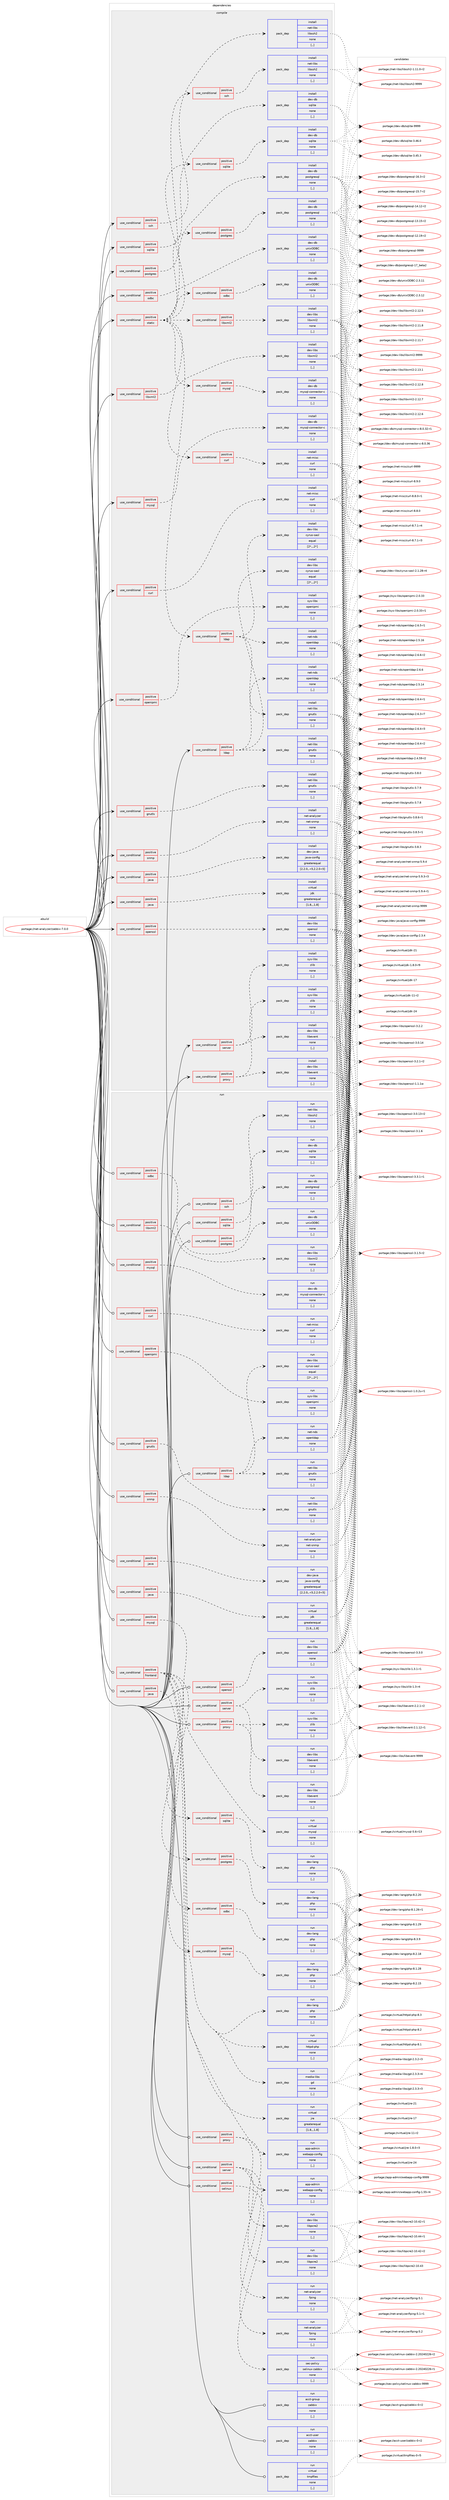 digraph prolog {

# *************
# Graph options
# *************

newrank=true;
concentrate=true;
compound=true;
graph [rankdir=LR,fontname=Helvetica,fontsize=10,ranksep=1.5];#, ranksep=2.5, nodesep=0.2];
edge  [arrowhead=vee];
node  [fontname=Helvetica,fontsize=10];

# **********
# The ebuild
# **********

subgraph cluster_leftcol {
color=gray;
label=<<i>ebuild</i>>;
id [label="portage://net-analyzer/zabbix-7.0.0", color=red, width=4, href="../net-analyzer/zabbix-7.0.0.svg"];
}

# ****************
# The dependencies
# ****************

subgraph cluster_midcol {
color=gray;
label=<<i>dependencies</i>>;
subgraph cluster_compile {
fillcolor="#eeeeee";
style=filled;
label=<<i>compile</i>>;
subgraph cond88524 {
dependency342865 [label=<<TABLE BORDER="0" CELLBORDER="1" CELLSPACING="0" CELLPADDING="4"><TR><TD ROWSPAN="3" CELLPADDING="10">use_conditional</TD></TR><TR><TD>positive</TD></TR><TR><TD>curl</TD></TR></TABLE>>, shape=none, color=red];
subgraph pack251750 {
dependency342866 [label=<<TABLE BORDER="0" CELLBORDER="1" CELLSPACING="0" CELLPADDING="4" WIDTH="220"><TR><TD ROWSPAN="6" CELLPADDING="30">pack_dep</TD></TR><TR><TD WIDTH="110">install</TD></TR><TR><TD>net-misc</TD></TR><TR><TD>curl</TD></TR><TR><TD>none</TD></TR><TR><TD>[,,]</TD></TR></TABLE>>, shape=none, color=blue];
}
dependency342865:e -> dependency342866:w [weight=20,style="dashed",arrowhead="vee"];
}
id:e -> dependency342865:w [weight=20,style="solid",arrowhead="vee"];
subgraph cond88525 {
dependency342867 [label=<<TABLE BORDER="0" CELLBORDER="1" CELLSPACING="0" CELLPADDING="4"><TR><TD ROWSPAN="3" CELLPADDING="10">use_conditional</TD></TR><TR><TD>positive</TD></TR><TR><TD>gnutls</TD></TR></TABLE>>, shape=none, color=red];
subgraph pack251751 {
dependency342868 [label=<<TABLE BORDER="0" CELLBORDER="1" CELLSPACING="0" CELLPADDING="4" WIDTH="220"><TR><TD ROWSPAN="6" CELLPADDING="30">pack_dep</TD></TR><TR><TD WIDTH="110">install</TD></TR><TR><TD>net-libs</TD></TR><TR><TD>gnutls</TD></TR><TR><TD>none</TD></TR><TR><TD>[,,]</TD></TR></TABLE>>, shape=none, color=blue];
}
dependency342867:e -> dependency342868:w [weight=20,style="dashed",arrowhead="vee"];
}
id:e -> dependency342867:w [weight=20,style="solid",arrowhead="vee"];
subgraph cond88526 {
dependency342869 [label=<<TABLE BORDER="0" CELLBORDER="1" CELLSPACING="0" CELLPADDING="4"><TR><TD ROWSPAN="3" CELLPADDING="10">use_conditional</TD></TR><TR><TD>positive</TD></TR><TR><TD>java</TD></TR></TABLE>>, shape=none, color=red];
subgraph pack251752 {
dependency342870 [label=<<TABLE BORDER="0" CELLBORDER="1" CELLSPACING="0" CELLPADDING="4" WIDTH="220"><TR><TD ROWSPAN="6" CELLPADDING="30">pack_dep</TD></TR><TR><TD WIDTH="110">install</TD></TR><TR><TD>dev-java</TD></TR><TR><TD>java-config</TD></TR><TR><TD>greaterequal</TD></TR><TR><TD>[2.2.0,,-r3,2.2.0-r3]</TD></TR></TABLE>>, shape=none, color=blue];
}
dependency342869:e -> dependency342870:w [weight=20,style="dashed",arrowhead="vee"];
}
id:e -> dependency342869:w [weight=20,style="solid",arrowhead="vee"];
subgraph cond88527 {
dependency342871 [label=<<TABLE BORDER="0" CELLBORDER="1" CELLSPACING="0" CELLPADDING="4"><TR><TD ROWSPAN="3" CELLPADDING="10">use_conditional</TD></TR><TR><TD>positive</TD></TR><TR><TD>java</TD></TR></TABLE>>, shape=none, color=red];
subgraph pack251753 {
dependency342872 [label=<<TABLE BORDER="0" CELLBORDER="1" CELLSPACING="0" CELLPADDING="4" WIDTH="220"><TR><TD ROWSPAN="6" CELLPADDING="30">pack_dep</TD></TR><TR><TD WIDTH="110">install</TD></TR><TR><TD>virtual</TD></TR><TR><TD>jdk</TD></TR><TR><TD>greaterequal</TD></TR><TR><TD>[1.8,,,1.8]</TD></TR></TABLE>>, shape=none, color=blue];
}
dependency342871:e -> dependency342872:w [weight=20,style="dashed",arrowhead="vee"];
}
id:e -> dependency342871:w [weight=20,style="solid",arrowhead="vee"];
subgraph cond88528 {
dependency342873 [label=<<TABLE BORDER="0" CELLBORDER="1" CELLSPACING="0" CELLPADDING="4"><TR><TD ROWSPAN="3" CELLPADDING="10">use_conditional</TD></TR><TR><TD>positive</TD></TR><TR><TD>ldap</TD></TR></TABLE>>, shape=none, color=red];
subgraph pack251754 {
dependency342874 [label=<<TABLE BORDER="0" CELLBORDER="1" CELLSPACING="0" CELLPADDING="4" WIDTH="220"><TR><TD ROWSPAN="6" CELLPADDING="30">pack_dep</TD></TR><TR><TD WIDTH="110">install</TD></TR><TR><TD>dev-libs</TD></TR><TR><TD>cyrus-sasl</TD></TR><TR><TD>equal</TD></TR><TR><TD>[2*,,,2*]</TD></TR></TABLE>>, shape=none, color=blue];
}
dependency342873:e -> dependency342874:w [weight=20,style="dashed",arrowhead="vee"];
subgraph pack251755 {
dependency342875 [label=<<TABLE BORDER="0" CELLBORDER="1" CELLSPACING="0" CELLPADDING="4" WIDTH="220"><TR><TD ROWSPAN="6" CELLPADDING="30">pack_dep</TD></TR><TR><TD WIDTH="110">install</TD></TR><TR><TD>net-libs</TD></TR><TR><TD>gnutls</TD></TR><TR><TD>none</TD></TR><TR><TD>[,,]</TD></TR></TABLE>>, shape=none, color=blue];
}
dependency342873:e -> dependency342875:w [weight=20,style="dashed",arrowhead="vee"];
subgraph pack251756 {
dependency342876 [label=<<TABLE BORDER="0" CELLBORDER="1" CELLSPACING="0" CELLPADDING="4" WIDTH="220"><TR><TD ROWSPAN="6" CELLPADDING="30">pack_dep</TD></TR><TR><TD WIDTH="110">install</TD></TR><TR><TD>net-nds</TD></TR><TR><TD>openldap</TD></TR><TR><TD>none</TD></TR><TR><TD>[,,]</TD></TR></TABLE>>, shape=none, color=blue];
}
dependency342873:e -> dependency342876:w [weight=20,style="dashed",arrowhead="vee"];
}
id:e -> dependency342873:w [weight=20,style="solid",arrowhead="vee"];
subgraph cond88529 {
dependency342877 [label=<<TABLE BORDER="0" CELLBORDER="1" CELLSPACING="0" CELLPADDING="4"><TR><TD ROWSPAN="3" CELLPADDING="10">use_conditional</TD></TR><TR><TD>positive</TD></TR><TR><TD>libxml2</TD></TR></TABLE>>, shape=none, color=red];
subgraph pack251757 {
dependency342878 [label=<<TABLE BORDER="0" CELLBORDER="1" CELLSPACING="0" CELLPADDING="4" WIDTH="220"><TR><TD ROWSPAN="6" CELLPADDING="30">pack_dep</TD></TR><TR><TD WIDTH="110">install</TD></TR><TR><TD>dev-libs</TD></TR><TR><TD>libxml2</TD></TR><TR><TD>none</TD></TR><TR><TD>[,,]</TD></TR></TABLE>>, shape=none, color=blue];
}
dependency342877:e -> dependency342878:w [weight=20,style="dashed",arrowhead="vee"];
}
id:e -> dependency342877:w [weight=20,style="solid",arrowhead="vee"];
subgraph cond88530 {
dependency342879 [label=<<TABLE BORDER="0" CELLBORDER="1" CELLSPACING="0" CELLPADDING="4"><TR><TD ROWSPAN="3" CELLPADDING="10">use_conditional</TD></TR><TR><TD>positive</TD></TR><TR><TD>mysql</TD></TR></TABLE>>, shape=none, color=red];
subgraph pack251758 {
dependency342880 [label=<<TABLE BORDER="0" CELLBORDER="1" CELLSPACING="0" CELLPADDING="4" WIDTH="220"><TR><TD ROWSPAN="6" CELLPADDING="30">pack_dep</TD></TR><TR><TD WIDTH="110">install</TD></TR><TR><TD>dev-db</TD></TR><TR><TD>mysql-connector-c</TD></TR><TR><TD>none</TD></TR><TR><TD>[,,]</TD></TR></TABLE>>, shape=none, color=blue];
}
dependency342879:e -> dependency342880:w [weight=20,style="dashed",arrowhead="vee"];
}
id:e -> dependency342879:w [weight=20,style="solid",arrowhead="vee"];
subgraph cond88531 {
dependency342881 [label=<<TABLE BORDER="0" CELLBORDER="1" CELLSPACING="0" CELLPADDING="4"><TR><TD ROWSPAN="3" CELLPADDING="10">use_conditional</TD></TR><TR><TD>positive</TD></TR><TR><TD>odbc</TD></TR></TABLE>>, shape=none, color=red];
subgraph pack251759 {
dependency342882 [label=<<TABLE BORDER="0" CELLBORDER="1" CELLSPACING="0" CELLPADDING="4" WIDTH="220"><TR><TD ROWSPAN="6" CELLPADDING="30">pack_dep</TD></TR><TR><TD WIDTH="110">install</TD></TR><TR><TD>dev-db</TD></TR><TR><TD>unixODBC</TD></TR><TR><TD>none</TD></TR><TR><TD>[,,]</TD></TR></TABLE>>, shape=none, color=blue];
}
dependency342881:e -> dependency342882:w [weight=20,style="dashed",arrowhead="vee"];
}
id:e -> dependency342881:w [weight=20,style="solid",arrowhead="vee"];
subgraph cond88532 {
dependency342883 [label=<<TABLE BORDER="0" CELLBORDER="1" CELLSPACING="0" CELLPADDING="4"><TR><TD ROWSPAN="3" CELLPADDING="10">use_conditional</TD></TR><TR><TD>positive</TD></TR><TR><TD>openipmi</TD></TR></TABLE>>, shape=none, color=red];
subgraph pack251760 {
dependency342884 [label=<<TABLE BORDER="0" CELLBORDER="1" CELLSPACING="0" CELLPADDING="4" WIDTH="220"><TR><TD ROWSPAN="6" CELLPADDING="30">pack_dep</TD></TR><TR><TD WIDTH="110">install</TD></TR><TR><TD>sys-libs</TD></TR><TR><TD>openipmi</TD></TR><TR><TD>none</TD></TR><TR><TD>[,,]</TD></TR></TABLE>>, shape=none, color=blue];
}
dependency342883:e -> dependency342884:w [weight=20,style="dashed",arrowhead="vee"];
}
id:e -> dependency342883:w [weight=20,style="solid",arrowhead="vee"];
subgraph cond88533 {
dependency342885 [label=<<TABLE BORDER="0" CELLBORDER="1" CELLSPACING="0" CELLPADDING="4"><TR><TD ROWSPAN="3" CELLPADDING="10">use_conditional</TD></TR><TR><TD>positive</TD></TR><TR><TD>openssl</TD></TR></TABLE>>, shape=none, color=red];
subgraph pack251761 {
dependency342886 [label=<<TABLE BORDER="0" CELLBORDER="1" CELLSPACING="0" CELLPADDING="4" WIDTH="220"><TR><TD ROWSPAN="6" CELLPADDING="30">pack_dep</TD></TR><TR><TD WIDTH="110">install</TD></TR><TR><TD>dev-libs</TD></TR><TR><TD>openssl</TD></TR><TR><TD>none</TD></TR><TR><TD>[,,]</TD></TR></TABLE>>, shape=none, color=blue];
}
dependency342885:e -> dependency342886:w [weight=20,style="dashed",arrowhead="vee"];
}
id:e -> dependency342885:w [weight=20,style="solid",arrowhead="vee"];
subgraph cond88534 {
dependency342887 [label=<<TABLE BORDER="0" CELLBORDER="1" CELLSPACING="0" CELLPADDING="4"><TR><TD ROWSPAN="3" CELLPADDING="10">use_conditional</TD></TR><TR><TD>positive</TD></TR><TR><TD>postgres</TD></TR></TABLE>>, shape=none, color=red];
subgraph pack251762 {
dependency342888 [label=<<TABLE BORDER="0" CELLBORDER="1" CELLSPACING="0" CELLPADDING="4" WIDTH="220"><TR><TD ROWSPAN="6" CELLPADDING="30">pack_dep</TD></TR><TR><TD WIDTH="110">install</TD></TR><TR><TD>dev-db</TD></TR><TR><TD>postgresql</TD></TR><TR><TD>none</TD></TR><TR><TD>[,,]</TD></TR></TABLE>>, shape=none, color=blue];
}
dependency342887:e -> dependency342888:w [weight=20,style="dashed",arrowhead="vee"];
}
id:e -> dependency342887:w [weight=20,style="solid",arrowhead="vee"];
subgraph cond88535 {
dependency342889 [label=<<TABLE BORDER="0" CELLBORDER="1" CELLSPACING="0" CELLPADDING="4"><TR><TD ROWSPAN="3" CELLPADDING="10">use_conditional</TD></TR><TR><TD>positive</TD></TR><TR><TD>proxy</TD></TR></TABLE>>, shape=none, color=red];
subgraph pack251763 {
dependency342890 [label=<<TABLE BORDER="0" CELLBORDER="1" CELLSPACING="0" CELLPADDING="4" WIDTH="220"><TR><TD ROWSPAN="6" CELLPADDING="30">pack_dep</TD></TR><TR><TD WIDTH="110">install</TD></TR><TR><TD>dev-libs</TD></TR><TR><TD>libevent</TD></TR><TR><TD>none</TD></TR><TR><TD>[,,]</TD></TR></TABLE>>, shape=none, color=blue];
}
dependency342889:e -> dependency342890:w [weight=20,style="dashed",arrowhead="vee"];
subgraph pack251764 {
dependency342891 [label=<<TABLE BORDER="0" CELLBORDER="1" CELLSPACING="0" CELLPADDING="4" WIDTH="220"><TR><TD ROWSPAN="6" CELLPADDING="30">pack_dep</TD></TR><TR><TD WIDTH="110">install</TD></TR><TR><TD>sys-libs</TD></TR><TR><TD>zlib</TD></TR><TR><TD>none</TD></TR><TR><TD>[,,]</TD></TR></TABLE>>, shape=none, color=blue];
}
dependency342889:e -> dependency342891:w [weight=20,style="dashed",arrowhead="vee"];
}
id:e -> dependency342889:w [weight=20,style="solid",arrowhead="vee"];
subgraph cond88536 {
dependency342892 [label=<<TABLE BORDER="0" CELLBORDER="1" CELLSPACING="0" CELLPADDING="4"><TR><TD ROWSPAN="3" CELLPADDING="10">use_conditional</TD></TR><TR><TD>positive</TD></TR><TR><TD>server</TD></TR></TABLE>>, shape=none, color=red];
subgraph pack251765 {
dependency342893 [label=<<TABLE BORDER="0" CELLBORDER="1" CELLSPACING="0" CELLPADDING="4" WIDTH="220"><TR><TD ROWSPAN="6" CELLPADDING="30">pack_dep</TD></TR><TR><TD WIDTH="110">install</TD></TR><TR><TD>dev-libs</TD></TR><TR><TD>libevent</TD></TR><TR><TD>none</TD></TR><TR><TD>[,,]</TD></TR></TABLE>>, shape=none, color=blue];
}
dependency342892:e -> dependency342893:w [weight=20,style="dashed",arrowhead="vee"];
subgraph pack251766 {
dependency342894 [label=<<TABLE BORDER="0" CELLBORDER="1" CELLSPACING="0" CELLPADDING="4" WIDTH="220"><TR><TD ROWSPAN="6" CELLPADDING="30">pack_dep</TD></TR><TR><TD WIDTH="110">install</TD></TR><TR><TD>sys-libs</TD></TR><TR><TD>zlib</TD></TR><TR><TD>none</TD></TR><TR><TD>[,,]</TD></TR></TABLE>>, shape=none, color=blue];
}
dependency342892:e -> dependency342894:w [weight=20,style="dashed",arrowhead="vee"];
}
id:e -> dependency342892:w [weight=20,style="solid",arrowhead="vee"];
subgraph cond88537 {
dependency342895 [label=<<TABLE BORDER="0" CELLBORDER="1" CELLSPACING="0" CELLPADDING="4"><TR><TD ROWSPAN="3" CELLPADDING="10">use_conditional</TD></TR><TR><TD>positive</TD></TR><TR><TD>snmp</TD></TR></TABLE>>, shape=none, color=red];
subgraph pack251767 {
dependency342896 [label=<<TABLE BORDER="0" CELLBORDER="1" CELLSPACING="0" CELLPADDING="4" WIDTH="220"><TR><TD ROWSPAN="6" CELLPADDING="30">pack_dep</TD></TR><TR><TD WIDTH="110">install</TD></TR><TR><TD>net-analyzer</TD></TR><TR><TD>net-snmp</TD></TR><TR><TD>none</TD></TR><TR><TD>[,,]</TD></TR></TABLE>>, shape=none, color=blue];
}
dependency342895:e -> dependency342896:w [weight=20,style="dashed",arrowhead="vee"];
}
id:e -> dependency342895:w [weight=20,style="solid",arrowhead="vee"];
subgraph cond88538 {
dependency342897 [label=<<TABLE BORDER="0" CELLBORDER="1" CELLSPACING="0" CELLPADDING="4"><TR><TD ROWSPAN="3" CELLPADDING="10">use_conditional</TD></TR><TR><TD>positive</TD></TR><TR><TD>sqlite</TD></TR></TABLE>>, shape=none, color=red];
subgraph pack251768 {
dependency342898 [label=<<TABLE BORDER="0" CELLBORDER="1" CELLSPACING="0" CELLPADDING="4" WIDTH="220"><TR><TD ROWSPAN="6" CELLPADDING="30">pack_dep</TD></TR><TR><TD WIDTH="110">install</TD></TR><TR><TD>dev-db</TD></TR><TR><TD>sqlite</TD></TR><TR><TD>none</TD></TR><TR><TD>[,,]</TD></TR></TABLE>>, shape=none, color=blue];
}
dependency342897:e -> dependency342898:w [weight=20,style="dashed",arrowhead="vee"];
}
id:e -> dependency342897:w [weight=20,style="solid",arrowhead="vee"];
subgraph cond88539 {
dependency342899 [label=<<TABLE BORDER="0" CELLBORDER="1" CELLSPACING="0" CELLPADDING="4"><TR><TD ROWSPAN="3" CELLPADDING="10">use_conditional</TD></TR><TR><TD>positive</TD></TR><TR><TD>ssh</TD></TR></TABLE>>, shape=none, color=red];
subgraph pack251769 {
dependency342900 [label=<<TABLE BORDER="0" CELLBORDER="1" CELLSPACING="0" CELLPADDING="4" WIDTH="220"><TR><TD ROWSPAN="6" CELLPADDING="30">pack_dep</TD></TR><TR><TD WIDTH="110">install</TD></TR><TR><TD>net-libs</TD></TR><TR><TD>libssh2</TD></TR><TR><TD>none</TD></TR><TR><TD>[,,]</TD></TR></TABLE>>, shape=none, color=blue];
}
dependency342899:e -> dependency342900:w [weight=20,style="dashed",arrowhead="vee"];
}
id:e -> dependency342899:w [weight=20,style="solid",arrowhead="vee"];
subgraph cond88540 {
dependency342901 [label=<<TABLE BORDER="0" CELLBORDER="1" CELLSPACING="0" CELLPADDING="4"><TR><TD ROWSPAN="3" CELLPADDING="10">use_conditional</TD></TR><TR><TD>positive</TD></TR><TR><TD>static</TD></TR></TABLE>>, shape=none, color=red];
subgraph cond88541 {
dependency342902 [label=<<TABLE BORDER="0" CELLBORDER="1" CELLSPACING="0" CELLPADDING="4"><TR><TD ROWSPAN="3" CELLPADDING="10">use_conditional</TD></TR><TR><TD>positive</TD></TR><TR><TD>curl</TD></TR></TABLE>>, shape=none, color=red];
subgraph pack251770 {
dependency342903 [label=<<TABLE BORDER="0" CELLBORDER="1" CELLSPACING="0" CELLPADDING="4" WIDTH="220"><TR><TD ROWSPAN="6" CELLPADDING="30">pack_dep</TD></TR><TR><TD WIDTH="110">install</TD></TR><TR><TD>net-misc</TD></TR><TR><TD>curl</TD></TR><TR><TD>none</TD></TR><TR><TD>[,,]</TD></TR></TABLE>>, shape=none, color=blue];
}
dependency342902:e -> dependency342903:w [weight=20,style="dashed",arrowhead="vee"];
}
dependency342901:e -> dependency342902:w [weight=20,style="dashed",arrowhead="vee"];
subgraph cond88542 {
dependency342904 [label=<<TABLE BORDER="0" CELLBORDER="1" CELLSPACING="0" CELLPADDING="4"><TR><TD ROWSPAN="3" CELLPADDING="10">use_conditional</TD></TR><TR><TD>positive</TD></TR><TR><TD>ldap</TD></TR></TABLE>>, shape=none, color=red];
subgraph pack251771 {
dependency342905 [label=<<TABLE BORDER="0" CELLBORDER="1" CELLSPACING="0" CELLPADDING="4" WIDTH="220"><TR><TD ROWSPAN="6" CELLPADDING="30">pack_dep</TD></TR><TR><TD WIDTH="110">install</TD></TR><TR><TD>dev-libs</TD></TR><TR><TD>cyrus-sasl</TD></TR><TR><TD>equal</TD></TR><TR><TD>[2*,,,2*]</TD></TR></TABLE>>, shape=none, color=blue];
}
dependency342904:e -> dependency342905:w [weight=20,style="dashed",arrowhead="vee"];
subgraph pack251772 {
dependency342906 [label=<<TABLE BORDER="0" CELLBORDER="1" CELLSPACING="0" CELLPADDING="4" WIDTH="220"><TR><TD ROWSPAN="6" CELLPADDING="30">pack_dep</TD></TR><TR><TD WIDTH="110">install</TD></TR><TR><TD>net-libs</TD></TR><TR><TD>gnutls</TD></TR><TR><TD>none</TD></TR><TR><TD>[,,]</TD></TR></TABLE>>, shape=none, color=blue];
}
dependency342904:e -> dependency342906:w [weight=20,style="dashed",arrowhead="vee"];
subgraph pack251773 {
dependency342907 [label=<<TABLE BORDER="0" CELLBORDER="1" CELLSPACING="0" CELLPADDING="4" WIDTH="220"><TR><TD ROWSPAN="6" CELLPADDING="30">pack_dep</TD></TR><TR><TD WIDTH="110">install</TD></TR><TR><TD>net-nds</TD></TR><TR><TD>openldap</TD></TR><TR><TD>none</TD></TR><TR><TD>[,,]</TD></TR></TABLE>>, shape=none, color=blue];
}
dependency342904:e -> dependency342907:w [weight=20,style="dashed",arrowhead="vee"];
}
dependency342901:e -> dependency342904:w [weight=20,style="dashed",arrowhead="vee"];
subgraph cond88543 {
dependency342908 [label=<<TABLE BORDER="0" CELLBORDER="1" CELLSPACING="0" CELLPADDING="4"><TR><TD ROWSPAN="3" CELLPADDING="10">use_conditional</TD></TR><TR><TD>positive</TD></TR><TR><TD>libxml2</TD></TR></TABLE>>, shape=none, color=red];
subgraph pack251774 {
dependency342909 [label=<<TABLE BORDER="0" CELLBORDER="1" CELLSPACING="0" CELLPADDING="4" WIDTH="220"><TR><TD ROWSPAN="6" CELLPADDING="30">pack_dep</TD></TR><TR><TD WIDTH="110">install</TD></TR><TR><TD>dev-libs</TD></TR><TR><TD>libxml2</TD></TR><TR><TD>none</TD></TR><TR><TD>[,,]</TD></TR></TABLE>>, shape=none, color=blue];
}
dependency342908:e -> dependency342909:w [weight=20,style="dashed",arrowhead="vee"];
}
dependency342901:e -> dependency342908:w [weight=20,style="dashed",arrowhead="vee"];
subgraph cond88544 {
dependency342910 [label=<<TABLE BORDER="0" CELLBORDER="1" CELLSPACING="0" CELLPADDING="4"><TR><TD ROWSPAN="3" CELLPADDING="10">use_conditional</TD></TR><TR><TD>positive</TD></TR><TR><TD>mysql</TD></TR></TABLE>>, shape=none, color=red];
subgraph pack251775 {
dependency342911 [label=<<TABLE BORDER="0" CELLBORDER="1" CELLSPACING="0" CELLPADDING="4" WIDTH="220"><TR><TD ROWSPAN="6" CELLPADDING="30">pack_dep</TD></TR><TR><TD WIDTH="110">install</TD></TR><TR><TD>dev-db</TD></TR><TR><TD>mysql-connector-c</TD></TR><TR><TD>none</TD></TR><TR><TD>[,,]</TD></TR></TABLE>>, shape=none, color=blue];
}
dependency342910:e -> dependency342911:w [weight=20,style="dashed",arrowhead="vee"];
}
dependency342901:e -> dependency342910:w [weight=20,style="dashed",arrowhead="vee"];
subgraph cond88545 {
dependency342912 [label=<<TABLE BORDER="0" CELLBORDER="1" CELLSPACING="0" CELLPADDING="4"><TR><TD ROWSPAN="3" CELLPADDING="10">use_conditional</TD></TR><TR><TD>positive</TD></TR><TR><TD>odbc</TD></TR></TABLE>>, shape=none, color=red];
subgraph pack251776 {
dependency342913 [label=<<TABLE BORDER="0" CELLBORDER="1" CELLSPACING="0" CELLPADDING="4" WIDTH="220"><TR><TD ROWSPAN="6" CELLPADDING="30">pack_dep</TD></TR><TR><TD WIDTH="110">install</TD></TR><TR><TD>dev-db</TD></TR><TR><TD>unixODBC</TD></TR><TR><TD>none</TD></TR><TR><TD>[,,]</TD></TR></TABLE>>, shape=none, color=blue];
}
dependency342912:e -> dependency342913:w [weight=20,style="dashed",arrowhead="vee"];
}
dependency342901:e -> dependency342912:w [weight=20,style="dashed",arrowhead="vee"];
subgraph cond88546 {
dependency342914 [label=<<TABLE BORDER="0" CELLBORDER="1" CELLSPACING="0" CELLPADDING="4"><TR><TD ROWSPAN="3" CELLPADDING="10">use_conditional</TD></TR><TR><TD>positive</TD></TR><TR><TD>postgres</TD></TR></TABLE>>, shape=none, color=red];
subgraph pack251777 {
dependency342915 [label=<<TABLE BORDER="0" CELLBORDER="1" CELLSPACING="0" CELLPADDING="4" WIDTH="220"><TR><TD ROWSPAN="6" CELLPADDING="30">pack_dep</TD></TR><TR><TD WIDTH="110">install</TD></TR><TR><TD>dev-db</TD></TR><TR><TD>postgresql</TD></TR><TR><TD>none</TD></TR><TR><TD>[,,]</TD></TR></TABLE>>, shape=none, color=blue];
}
dependency342914:e -> dependency342915:w [weight=20,style="dashed",arrowhead="vee"];
}
dependency342901:e -> dependency342914:w [weight=20,style="dashed",arrowhead="vee"];
subgraph cond88547 {
dependency342916 [label=<<TABLE BORDER="0" CELLBORDER="1" CELLSPACING="0" CELLPADDING="4"><TR><TD ROWSPAN="3" CELLPADDING="10">use_conditional</TD></TR><TR><TD>positive</TD></TR><TR><TD>sqlite</TD></TR></TABLE>>, shape=none, color=red];
subgraph pack251778 {
dependency342917 [label=<<TABLE BORDER="0" CELLBORDER="1" CELLSPACING="0" CELLPADDING="4" WIDTH="220"><TR><TD ROWSPAN="6" CELLPADDING="30">pack_dep</TD></TR><TR><TD WIDTH="110">install</TD></TR><TR><TD>dev-db</TD></TR><TR><TD>sqlite</TD></TR><TR><TD>none</TD></TR><TR><TD>[,,]</TD></TR></TABLE>>, shape=none, color=blue];
}
dependency342916:e -> dependency342917:w [weight=20,style="dashed",arrowhead="vee"];
}
dependency342901:e -> dependency342916:w [weight=20,style="dashed",arrowhead="vee"];
subgraph cond88548 {
dependency342918 [label=<<TABLE BORDER="0" CELLBORDER="1" CELLSPACING="0" CELLPADDING="4"><TR><TD ROWSPAN="3" CELLPADDING="10">use_conditional</TD></TR><TR><TD>positive</TD></TR><TR><TD>ssh</TD></TR></TABLE>>, shape=none, color=red];
subgraph pack251779 {
dependency342919 [label=<<TABLE BORDER="0" CELLBORDER="1" CELLSPACING="0" CELLPADDING="4" WIDTH="220"><TR><TD ROWSPAN="6" CELLPADDING="30">pack_dep</TD></TR><TR><TD WIDTH="110">install</TD></TR><TR><TD>net-libs</TD></TR><TR><TD>libssh2</TD></TR><TR><TD>none</TD></TR><TR><TD>[,,]</TD></TR></TABLE>>, shape=none, color=blue];
}
dependency342918:e -> dependency342919:w [weight=20,style="dashed",arrowhead="vee"];
}
dependency342901:e -> dependency342918:w [weight=20,style="dashed",arrowhead="vee"];
}
id:e -> dependency342901:w [weight=20,style="solid",arrowhead="vee"];
}
subgraph cluster_compileandrun {
fillcolor="#eeeeee";
style=filled;
label=<<i>compile and run</i>>;
}
subgraph cluster_run {
fillcolor="#eeeeee";
style=filled;
label=<<i>run</i>>;
subgraph cond88549 {
dependency342920 [label=<<TABLE BORDER="0" CELLBORDER="1" CELLSPACING="0" CELLPADDING="4"><TR><TD ROWSPAN="3" CELLPADDING="10">use_conditional</TD></TR><TR><TD>positive</TD></TR><TR><TD>curl</TD></TR></TABLE>>, shape=none, color=red];
subgraph pack251780 {
dependency342921 [label=<<TABLE BORDER="0" CELLBORDER="1" CELLSPACING="0" CELLPADDING="4" WIDTH="220"><TR><TD ROWSPAN="6" CELLPADDING="30">pack_dep</TD></TR><TR><TD WIDTH="110">run</TD></TR><TR><TD>net-misc</TD></TR><TR><TD>curl</TD></TR><TR><TD>none</TD></TR><TR><TD>[,,]</TD></TR></TABLE>>, shape=none, color=blue];
}
dependency342920:e -> dependency342921:w [weight=20,style="dashed",arrowhead="vee"];
}
id:e -> dependency342920:w [weight=20,style="solid",arrowhead="odot"];
subgraph cond88550 {
dependency342922 [label=<<TABLE BORDER="0" CELLBORDER="1" CELLSPACING="0" CELLPADDING="4"><TR><TD ROWSPAN="3" CELLPADDING="10">use_conditional</TD></TR><TR><TD>positive</TD></TR><TR><TD>frontend</TD></TR></TABLE>>, shape=none, color=red];
subgraph pack251781 {
dependency342923 [label=<<TABLE BORDER="0" CELLBORDER="1" CELLSPACING="0" CELLPADDING="4" WIDTH="220"><TR><TD ROWSPAN="6" CELLPADDING="30">pack_dep</TD></TR><TR><TD WIDTH="110">run</TD></TR><TR><TD>app-admin</TD></TR><TR><TD>webapp-config</TD></TR><TR><TD>none</TD></TR><TR><TD>[,,]</TD></TR></TABLE>>, shape=none, color=blue];
}
dependency342922:e -> dependency342923:w [weight=20,style="dashed",arrowhead="vee"];
subgraph pack251782 {
dependency342924 [label=<<TABLE BORDER="0" CELLBORDER="1" CELLSPACING="0" CELLPADDING="4" WIDTH="220"><TR><TD ROWSPAN="6" CELLPADDING="30">pack_dep</TD></TR><TR><TD WIDTH="110">run</TD></TR><TR><TD>dev-lang</TD></TR><TR><TD>php</TD></TR><TR><TD>none</TD></TR><TR><TD>[,,]</TD></TR></TABLE>>, shape=none, color=blue];
}
dependency342922:e -> dependency342924:w [weight=20,style="dashed",arrowhead="vee"];
subgraph pack251783 {
dependency342925 [label=<<TABLE BORDER="0" CELLBORDER="1" CELLSPACING="0" CELLPADDING="4" WIDTH="220"><TR><TD ROWSPAN="6" CELLPADDING="30">pack_dep</TD></TR><TR><TD WIDTH="110">run</TD></TR><TR><TD>media-libs</TD></TR><TR><TD>gd</TD></TR><TR><TD>none</TD></TR><TR><TD>[,,]</TD></TR></TABLE>>, shape=none, color=blue];
}
dependency342922:e -> dependency342925:w [weight=20,style="dashed",arrowhead="vee"];
subgraph pack251784 {
dependency342926 [label=<<TABLE BORDER="0" CELLBORDER="1" CELLSPACING="0" CELLPADDING="4" WIDTH="220"><TR><TD ROWSPAN="6" CELLPADDING="30">pack_dep</TD></TR><TR><TD WIDTH="110">run</TD></TR><TR><TD>virtual</TD></TR><TR><TD>httpd-php</TD></TR><TR><TD>none</TD></TR><TR><TD>[,,]</TD></TR></TABLE>>, shape=none, color=blue];
}
dependency342922:e -> dependency342926:w [weight=20,style="dashed",arrowhead="vee"];
subgraph cond88551 {
dependency342927 [label=<<TABLE BORDER="0" CELLBORDER="1" CELLSPACING="0" CELLPADDING="4"><TR><TD ROWSPAN="3" CELLPADDING="10">use_conditional</TD></TR><TR><TD>positive</TD></TR><TR><TD>mysql</TD></TR></TABLE>>, shape=none, color=red];
subgraph pack251785 {
dependency342928 [label=<<TABLE BORDER="0" CELLBORDER="1" CELLSPACING="0" CELLPADDING="4" WIDTH="220"><TR><TD ROWSPAN="6" CELLPADDING="30">pack_dep</TD></TR><TR><TD WIDTH="110">run</TD></TR><TR><TD>dev-lang</TD></TR><TR><TD>php</TD></TR><TR><TD>none</TD></TR><TR><TD>[,,]</TD></TR></TABLE>>, shape=none, color=blue];
}
dependency342927:e -> dependency342928:w [weight=20,style="dashed",arrowhead="vee"];
}
dependency342922:e -> dependency342927:w [weight=20,style="dashed",arrowhead="vee"];
subgraph cond88552 {
dependency342929 [label=<<TABLE BORDER="0" CELLBORDER="1" CELLSPACING="0" CELLPADDING="4"><TR><TD ROWSPAN="3" CELLPADDING="10">use_conditional</TD></TR><TR><TD>positive</TD></TR><TR><TD>odbc</TD></TR></TABLE>>, shape=none, color=red];
subgraph pack251786 {
dependency342930 [label=<<TABLE BORDER="0" CELLBORDER="1" CELLSPACING="0" CELLPADDING="4" WIDTH="220"><TR><TD ROWSPAN="6" CELLPADDING="30">pack_dep</TD></TR><TR><TD WIDTH="110">run</TD></TR><TR><TD>dev-lang</TD></TR><TR><TD>php</TD></TR><TR><TD>none</TD></TR><TR><TD>[,,]</TD></TR></TABLE>>, shape=none, color=blue];
}
dependency342929:e -> dependency342930:w [weight=20,style="dashed",arrowhead="vee"];
}
dependency342922:e -> dependency342929:w [weight=20,style="dashed",arrowhead="vee"];
subgraph cond88553 {
dependency342931 [label=<<TABLE BORDER="0" CELLBORDER="1" CELLSPACING="0" CELLPADDING="4"><TR><TD ROWSPAN="3" CELLPADDING="10">use_conditional</TD></TR><TR><TD>positive</TD></TR><TR><TD>postgres</TD></TR></TABLE>>, shape=none, color=red];
subgraph pack251787 {
dependency342932 [label=<<TABLE BORDER="0" CELLBORDER="1" CELLSPACING="0" CELLPADDING="4" WIDTH="220"><TR><TD ROWSPAN="6" CELLPADDING="30">pack_dep</TD></TR><TR><TD WIDTH="110">run</TD></TR><TR><TD>dev-lang</TD></TR><TR><TD>php</TD></TR><TR><TD>none</TD></TR><TR><TD>[,,]</TD></TR></TABLE>>, shape=none, color=blue];
}
dependency342931:e -> dependency342932:w [weight=20,style="dashed",arrowhead="vee"];
}
dependency342922:e -> dependency342931:w [weight=20,style="dashed",arrowhead="vee"];
subgraph cond88554 {
dependency342933 [label=<<TABLE BORDER="0" CELLBORDER="1" CELLSPACING="0" CELLPADDING="4"><TR><TD ROWSPAN="3" CELLPADDING="10">use_conditional</TD></TR><TR><TD>positive</TD></TR><TR><TD>sqlite</TD></TR></TABLE>>, shape=none, color=red];
subgraph pack251788 {
dependency342934 [label=<<TABLE BORDER="0" CELLBORDER="1" CELLSPACING="0" CELLPADDING="4" WIDTH="220"><TR><TD ROWSPAN="6" CELLPADDING="30">pack_dep</TD></TR><TR><TD WIDTH="110">run</TD></TR><TR><TD>dev-lang</TD></TR><TR><TD>php</TD></TR><TR><TD>none</TD></TR><TR><TD>[,,]</TD></TR></TABLE>>, shape=none, color=blue];
}
dependency342933:e -> dependency342934:w [weight=20,style="dashed",arrowhead="vee"];
}
dependency342922:e -> dependency342933:w [weight=20,style="dashed",arrowhead="vee"];
}
id:e -> dependency342922:w [weight=20,style="solid",arrowhead="odot"];
subgraph cond88555 {
dependency342935 [label=<<TABLE BORDER="0" CELLBORDER="1" CELLSPACING="0" CELLPADDING="4"><TR><TD ROWSPAN="3" CELLPADDING="10">use_conditional</TD></TR><TR><TD>positive</TD></TR><TR><TD>gnutls</TD></TR></TABLE>>, shape=none, color=red];
subgraph pack251789 {
dependency342936 [label=<<TABLE BORDER="0" CELLBORDER="1" CELLSPACING="0" CELLPADDING="4" WIDTH="220"><TR><TD ROWSPAN="6" CELLPADDING="30">pack_dep</TD></TR><TR><TD WIDTH="110">run</TD></TR><TR><TD>net-libs</TD></TR><TR><TD>gnutls</TD></TR><TR><TD>none</TD></TR><TR><TD>[,,]</TD></TR></TABLE>>, shape=none, color=blue];
}
dependency342935:e -> dependency342936:w [weight=20,style="dashed",arrowhead="vee"];
}
id:e -> dependency342935:w [weight=20,style="solid",arrowhead="odot"];
subgraph cond88556 {
dependency342937 [label=<<TABLE BORDER="0" CELLBORDER="1" CELLSPACING="0" CELLPADDING="4"><TR><TD ROWSPAN="3" CELLPADDING="10">use_conditional</TD></TR><TR><TD>positive</TD></TR><TR><TD>java</TD></TR></TABLE>>, shape=none, color=red];
subgraph pack251790 {
dependency342938 [label=<<TABLE BORDER="0" CELLBORDER="1" CELLSPACING="0" CELLPADDING="4" WIDTH="220"><TR><TD ROWSPAN="6" CELLPADDING="30">pack_dep</TD></TR><TR><TD WIDTH="110">run</TD></TR><TR><TD>dev-java</TD></TR><TR><TD>java-config</TD></TR><TR><TD>greaterequal</TD></TR><TR><TD>[2.2.0,,-r3,2.2.0-r3]</TD></TR></TABLE>>, shape=none, color=blue];
}
dependency342937:e -> dependency342938:w [weight=20,style="dashed",arrowhead="vee"];
}
id:e -> dependency342937:w [weight=20,style="solid",arrowhead="odot"];
subgraph cond88557 {
dependency342939 [label=<<TABLE BORDER="0" CELLBORDER="1" CELLSPACING="0" CELLPADDING="4"><TR><TD ROWSPAN="3" CELLPADDING="10">use_conditional</TD></TR><TR><TD>positive</TD></TR><TR><TD>java</TD></TR></TABLE>>, shape=none, color=red];
subgraph pack251791 {
dependency342940 [label=<<TABLE BORDER="0" CELLBORDER="1" CELLSPACING="0" CELLPADDING="4" WIDTH="220"><TR><TD ROWSPAN="6" CELLPADDING="30">pack_dep</TD></TR><TR><TD WIDTH="110">run</TD></TR><TR><TD>virtual</TD></TR><TR><TD>jdk</TD></TR><TR><TD>greaterequal</TD></TR><TR><TD>[1.8,,,1.8]</TD></TR></TABLE>>, shape=none, color=blue];
}
dependency342939:e -> dependency342940:w [weight=20,style="dashed",arrowhead="vee"];
}
id:e -> dependency342939:w [weight=20,style="solid",arrowhead="odot"];
subgraph cond88558 {
dependency342941 [label=<<TABLE BORDER="0" CELLBORDER="1" CELLSPACING="0" CELLPADDING="4"><TR><TD ROWSPAN="3" CELLPADDING="10">use_conditional</TD></TR><TR><TD>positive</TD></TR><TR><TD>java</TD></TR></TABLE>>, shape=none, color=red];
subgraph pack251792 {
dependency342942 [label=<<TABLE BORDER="0" CELLBORDER="1" CELLSPACING="0" CELLPADDING="4" WIDTH="220"><TR><TD ROWSPAN="6" CELLPADDING="30">pack_dep</TD></TR><TR><TD WIDTH="110">run</TD></TR><TR><TD>virtual</TD></TR><TR><TD>jre</TD></TR><TR><TD>greaterequal</TD></TR><TR><TD>[1.8,,,1.8]</TD></TR></TABLE>>, shape=none, color=blue];
}
dependency342941:e -> dependency342942:w [weight=20,style="dashed",arrowhead="vee"];
}
id:e -> dependency342941:w [weight=20,style="solid",arrowhead="odot"];
subgraph cond88559 {
dependency342943 [label=<<TABLE BORDER="0" CELLBORDER="1" CELLSPACING="0" CELLPADDING="4"><TR><TD ROWSPAN="3" CELLPADDING="10">use_conditional</TD></TR><TR><TD>positive</TD></TR><TR><TD>ldap</TD></TR></TABLE>>, shape=none, color=red];
subgraph pack251793 {
dependency342944 [label=<<TABLE BORDER="0" CELLBORDER="1" CELLSPACING="0" CELLPADDING="4" WIDTH="220"><TR><TD ROWSPAN="6" CELLPADDING="30">pack_dep</TD></TR><TR><TD WIDTH="110">run</TD></TR><TR><TD>dev-libs</TD></TR><TR><TD>cyrus-sasl</TD></TR><TR><TD>equal</TD></TR><TR><TD>[2*,,,2*]</TD></TR></TABLE>>, shape=none, color=blue];
}
dependency342943:e -> dependency342944:w [weight=20,style="dashed",arrowhead="vee"];
subgraph pack251794 {
dependency342945 [label=<<TABLE BORDER="0" CELLBORDER="1" CELLSPACING="0" CELLPADDING="4" WIDTH="220"><TR><TD ROWSPAN="6" CELLPADDING="30">pack_dep</TD></TR><TR><TD WIDTH="110">run</TD></TR><TR><TD>net-libs</TD></TR><TR><TD>gnutls</TD></TR><TR><TD>none</TD></TR><TR><TD>[,,]</TD></TR></TABLE>>, shape=none, color=blue];
}
dependency342943:e -> dependency342945:w [weight=20,style="dashed",arrowhead="vee"];
subgraph pack251795 {
dependency342946 [label=<<TABLE BORDER="0" CELLBORDER="1" CELLSPACING="0" CELLPADDING="4" WIDTH="220"><TR><TD ROWSPAN="6" CELLPADDING="30">pack_dep</TD></TR><TR><TD WIDTH="110">run</TD></TR><TR><TD>net-nds</TD></TR><TR><TD>openldap</TD></TR><TR><TD>none</TD></TR><TR><TD>[,,]</TD></TR></TABLE>>, shape=none, color=blue];
}
dependency342943:e -> dependency342946:w [weight=20,style="dashed",arrowhead="vee"];
}
id:e -> dependency342943:w [weight=20,style="solid",arrowhead="odot"];
subgraph cond88560 {
dependency342947 [label=<<TABLE BORDER="0" CELLBORDER="1" CELLSPACING="0" CELLPADDING="4"><TR><TD ROWSPAN="3" CELLPADDING="10">use_conditional</TD></TR><TR><TD>positive</TD></TR><TR><TD>libxml2</TD></TR></TABLE>>, shape=none, color=red];
subgraph pack251796 {
dependency342948 [label=<<TABLE BORDER="0" CELLBORDER="1" CELLSPACING="0" CELLPADDING="4" WIDTH="220"><TR><TD ROWSPAN="6" CELLPADDING="30">pack_dep</TD></TR><TR><TD WIDTH="110">run</TD></TR><TR><TD>dev-libs</TD></TR><TR><TD>libxml2</TD></TR><TR><TD>none</TD></TR><TR><TD>[,,]</TD></TR></TABLE>>, shape=none, color=blue];
}
dependency342947:e -> dependency342948:w [weight=20,style="dashed",arrowhead="vee"];
}
id:e -> dependency342947:w [weight=20,style="solid",arrowhead="odot"];
subgraph cond88561 {
dependency342949 [label=<<TABLE BORDER="0" CELLBORDER="1" CELLSPACING="0" CELLPADDING="4"><TR><TD ROWSPAN="3" CELLPADDING="10">use_conditional</TD></TR><TR><TD>positive</TD></TR><TR><TD>mysql</TD></TR></TABLE>>, shape=none, color=red];
subgraph pack251797 {
dependency342950 [label=<<TABLE BORDER="0" CELLBORDER="1" CELLSPACING="0" CELLPADDING="4" WIDTH="220"><TR><TD ROWSPAN="6" CELLPADDING="30">pack_dep</TD></TR><TR><TD WIDTH="110">run</TD></TR><TR><TD>dev-db</TD></TR><TR><TD>mysql-connector-c</TD></TR><TR><TD>none</TD></TR><TR><TD>[,,]</TD></TR></TABLE>>, shape=none, color=blue];
}
dependency342949:e -> dependency342950:w [weight=20,style="dashed",arrowhead="vee"];
}
id:e -> dependency342949:w [weight=20,style="solid",arrowhead="odot"];
subgraph cond88562 {
dependency342951 [label=<<TABLE BORDER="0" CELLBORDER="1" CELLSPACING="0" CELLPADDING="4"><TR><TD ROWSPAN="3" CELLPADDING="10">use_conditional</TD></TR><TR><TD>positive</TD></TR><TR><TD>mysql</TD></TR></TABLE>>, shape=none, color=red];
subgraph pack251798 {
dependency342952 [label=<<TABLE BORDER="0" CELLBORDER="1" CELLSPACING="0" CELLPADDING="4" WIDTH="220"><TR><TD ROWSPAN="6" CELLPADDING="30">pack_dep</TD></TR><TR><TD WIDTH="110">run</TD></TR><TR><TD>virtual</TD></TR><TR><TD>mysql</TD></TR><TR><TD>none</TD></TR><TR><TD>[,,]</TD></TR></TABLE>>, shape=none, color=blue];
}
dependency342951:e -> dependency342952:w [weight=20,style="dashed",arrowhead="vee"];
}
id:e -> dependency342951:w [weight=20,style="solid",arrowhead="odot"];
subgraph cond88563 {
dependency342953 [label=<<TABLE BORDER="0" CELLBORDER="1" CELLSPACING="0" CELLPADDING="4"><TR><TD ROWSPAN="3" CELLPADDING="10">use_conditional</TD></TR><TR><TD>positive</TD></TR><TR><TD>odbc</TD></TR></TABLE>>, shape=none, color=red];
subgraph pack251799 {
dependency342954 [label=<<TABLE BORDER="0" CELLBORDER="1" CELLSPACING="0" CELLPADDING="4" WIDTH="220"><TR><TD ROWSPAN="6" CELLPADDING="30">pack_dep</TD></TR><TR><TD WIDTH="110">run</TD></TR><TR><TD>dev-db</TD></TR><TR><TD>unixODBC</TD></TR><TR><TD>none</TD></TR><TR><TD>[,,]</TD></TR></TABLE>>, shape=none, color=blue];
}
dependency342953:e -> dependency342954:w [weight=20,style="dashed",arrowhead="vee"];
}
id:e -> dependency342953:w [weight=20,style="solid",arrowhead="odot"];
subgraph cond88564 {
dependency342955 [label=<<TABLE BORDER="0" CELLBORDER="1" CELLSPACING="0" CELLPADDING="4"><TR><TD ROWSPAN="3" CELLPADDING="10">use_conditional</TD></TR><TR><TD>positive</TD></TR><TR><TD>openipmi</TD></TR></TABLE>>, shape=none, color=red];
subgraph pack251800 {
dependency342956 [label=<<TABLE BORDER="0" CELLBORDER="1" CELLSPACING="0" CELLPADDING="4" WIDTH="220"><TR><TD ROWSPAN="6" CELLPADDING="30">pack_dep</TD></TR><TR><TD WIDTH="110">run</TD></TR><TR><TD>sys-libs</TD></TR><TR><TD>openipmi</TD></TR><TR><TD>none</TD></TR><TR><TD>[,,]</TD></TR></TABLE>>, shape=none, color=blue];
}
dependency342955:e -> dependency342956:w [weight=20,style="dashed",arrowhead="vee"];
}
id:e -> dependency342955:w [weight=20,style="solid",arrowhead="odot"];
subgraph cond88565 {
dependency342957 [label=<<TABLE BORDER="0" CELLBORDER="1" CELLSPACING="0" CELLPADDING="4"><TR><TD ROWSPAN="3" CELLPADDING="10">use_conditional</TD></TR><TR><TD>positive</TD></TR><TR><TD>openssl</TD></TR></TABLE>>, shape=none, color=red];
subgraph pack251801 {
dependency342958 [label=<<TABLE BORDER="0" CELLBORDER="1" CELLSPACING="0" CELLPADDING="4" WIDTH="220"><TR><TD ROWSPAN="6" CELLPADDING="30">pack_dep</TD></TR><TR><TD WIDTH="110">run</TD></TR><TR><TD>dev-libs</TD></TR><TR><TD>openssl</TD></TR><TR><TD>none</TD></TR><TR><TD>[,,]</TD></TR></TABLE>>, shape=none, color=blue];
}
dependency342957:e -> dependency342958:w [weight=20,style="dashed",arrowhead="vee"];
}
id:e -> dependency342957:w [weight=20,style="solid",arrowhead="odot"];
subgraph cond88566 {
dependency342959 [label=<<TABLE BORDER="0" CELLBORDER="1" CELLSPACING="0" CELLPADDING="4"><TR><TD ROWSPAN="3" CELLPADDING="10">use_conditional</TD></TR><TR><TD>positive</TD></TR><TR><TD>postgres</TD></TR></TABLE>>, shape=none, color=red];
subgraph pack251802 {
dependency342960 [label=<<TABLE BORDER="0" CELLBORDER="1" CELLSPACING="0" CELLPADDING="4" WIDTH="220"><TR><TD ROWSPAN="6" CELLPADDING="30">pack_dep</TD></TR><TR><TD WIDTH="110">run</TD></TR><TR><TD>dev-db</TD></TR><TR><TD>postgresql</TD></TR><TR><TD>none</TD></TR><TR><TD>[,,]</TD></TR></TABLE>>, shape=none, color=blue];
}
dependency342959:e -> dependency342960:w [weight=20,style="dashed",arrowhead="vee"];
}
id:e -> dependency342959:w [weight=20,style="solid",arrowhead="odot"];
subgraph cond88567 {
dependency342961 [label=<<TABLE BORDER="0" CELLBORDER="1" CELLSPACING="0" CELLPADDING="4"><TR><TD ROWSPAN="3" CELLPADDING="10">use_conditional</TD></TR><TR><TD>positive</TD></TR><TR><TD>proxy</TD></TR></TABLE>>, shape=none, color=red];
subgraph pack251803 {
dependency342962 [label=<<TABLE BORDER="0" CELLBORDER="1" CELLSPACING="0" CELLPADDING="4" WIDTH="220"><TR><TD ROWSPAN="6" CELLPADDING="30">pack_dep</TD></TR><TR><TD WIDTH="110">run</TD></TR><TR><TD>dev-libs</TD></TR><TR><TD>libevent</TD></TR><TR><TD>none</TD></TR><TR><TD>[,,]</TD></TR></TABLE>>, shape=none, color=blue];
}
dependency342961:e -> dependency342962:w [weight=20,style="dashed",arrowhead="vee"];
subgraph pack251804 {
dependency342963 [label=<<TABLE BORDER="0" CELLBORDER="1" CELLSPACING="0" CELLPADDING="4" WIDTH="220"><TR><TD ROWSPAN="6" CELLPADDING="30">pack_dep</TD></TR><TR><TD WIDTH="110">run</TD></TR><TR><TD>sys-libs</TD></TR><TR><TD>zlib</TD></TR><TR><TD>none</TD></TR><TR><TD>[,,]</TD></TR></TABLE>>, shape=none, color=blue];
}
dependency342961:e -> dependency342963:w [weight=20,style="dashed",arrowhead="vee"];
}
id:e -> dependency342961:w [weight=20,style="solid",arrowhead="odot"];
subgraph cond88568 {
dependency342964 [label=<<TABLE BORDER="0" CELLBORDER="1" CELLSPACING="0" CELLPADDING="4"><TR><TD ROWSPAN="3" CELLPADDING="10">use_conditional</TD></TR><TR><TD>positive</TD></TR><TR><TD>proxy</TD></TR></TABLE>>, shape=none, color=red];
subgraph pack251805 {
dependency342965 [label=<<TABLE BORDER="0" CELLBORDER="1" CELLSPACING="0" CELLPADDING="4" WIDTH="220"><TR><TD ROWSPAN="6" CELLPADDING="30">pack_dep</TD></TR><TR><TD WIDTH="110">run</TD></TR><TR><TD>dev-libs</TD></TR><TR><TD>libpcre2</TD></TR><TR><TD>none</TD></TR><TR><TD>[,,]</TD></TR></TABLE>>, shape=none, color=blue];
}
dependency342964:e -> dependency342965:w [weight=20,style="dashed",arrowhead="vee"];
subgraph pack251806 {
dependency342966 [label=<<TABLE BORDER="0" CELLBORDER="1" CELLSPACING="0" CELLPADDING="4" WIDTH="220"><TR><TD ROWSPAN="6" CELLPADDING="30">pack_dep</TD></TR><TR><TD WIDTH="110">run</TD></TR><TR><TD>net-analyzer</TD></TR><TR><TD>fping</TD></TR><TR><TD>none</TD></TR><TR><TD>[,,]</TD></TR></TABLE>>, shape=none, color=blue];
}
dependency342964:e -> dependency342966:w [weight=20,style="dashed",arrowhead="vee"];
}
id:e -> dependency342964:w [weight=20,style="solid",arrowhead="odot"];
subgraph cond88569 {
dependency342967 [label=<<TABLE BORDER="0" CELLBORDER="1" CELLSPACING="0" CELLPADDING="4"><TR><TD ROWSPAN="3" CELLPADDING="10">use_conditional</TD></TR><TR><TD>positive</TD></TR><TR><TD>selinux</TD></TR></TABLE>>, shape=none, color=red];
subgraph pack251807 {
dependency342968 [label=<<TABLE BORDER="0" CELLBORDER="1" CELLSPACING="0" CELLPADDING="4" WIDTH="220"><TR><TD ROWSPAN="6" CELLPADDING="30">pack_dep</TD></TR><TR><TD WIDTH="110">run</TD></TR><TR><TD>sec-policy</TD></TR><TR><TD>selinux-zabbix</TD></TR><TR><TD>none</TD></TR><TR><TD>[,,]</TD></TR></TABLE>>, shape=none, color=blue];
}
dependency342967:e -> dependency342968:w [weight=20,style="dashed",arrowhead="vee"];
}
id:e -> dependency342967:w [weight=20,style="solid",arrowhead="odot"];
subgraph cond88570 {
dependency342969 [label=<<TABLE BORDER="0" CELLBORDER="1" CELLSPACING="0" CELLPADDING="4"><TR><TD ROWSPAN="3" CELLPADDING="10">use_conditional</TD></TR><TR><TD>positive</TD></TR><TR><TD>server</TD></TR></TABLE>>, shape=none, color=red];
subgraph pack251808 {
dependency342970 [label=<<TABLE BORDER="0" CELLBORDER="1" CELLSPACING="0" CELLPADDING="4" WIDTH="220"><TR><TD ROWSPAN="6" CELLPADDING="30">pack_dep</TD></TR><TR><TD WIDTH="110">run</TD></TR><TR><TD>app-admin</TD></TR><TR><TD>webapp-config</TD></TR><TR><TD>none</TD></TR><TR><TD>[,,]</TD></TR></TABLE>>, shape=none, color=blue];
}
dependency342969:e -> dependency342970:w [weight=20,style="dashed",arrowhead="vee"];
subgraph pack251809 {
dependency342971 [label=<<TABLE BORDER="0" CELLBORDER="1" CELLSPACING="0" CELLPADDING="4" WIDTH="220"><TR><TD ROWSPAN="6" CELLPADDING="30">pack_dep</TD></TR><TR><TD WIDTH="110">run</TD></TR><TR><TD>dev-libs</TD></TR><TR><TD>libpcre2</TD></TR><TR><TD>none</TD></TR><TR><TD>[,,]</TD></TR></TABLE>>, shape=none, color=blue];
}
dependency342969:e -> dependency342971:w [weight=20,style="dashed",arrowhead="vee"];
subgraph pack251810 {
dependency342972 [label=<<TABLE BORDER="0" CELLBORDER="1" CELLSPACING="0" CELLPADDING="4" WIDTH="220"><TR><TD ROWSPAN="6" CELLPADDING="30">pack_dep</TD></TR><TR><TD WIDTH="110">run</TD></TR><TR><TD>net-analyzer</TD></TR><TR><TD>fping</TD></TR><TR><TD>none</TD></TR><TR><TD>[,,]</TD></TR></TABLE>>, shape=none, color=blue];
}
dependency342969:e -> dependency342972:w [weight=20,style="dashed",arrowhead="vee"];
}
id:e -> dependency342969:w [weight=20,style="solid",arrowhead="odot"];
subgraph cond88571 {
dependency342973 [label=<<TABLE BORDER="0" CELLBORDER="1" CELLSPACING="0" CELLPADDING="4"><TR><TD ROWSPAN="3" CELLPADDING="10">use_conditional</TD></TR><TR><TD>positive</TD></TR><TR><TD>server</TD></TR></TABLE>>, shape=none, color=red];
subgraph pack251811 {
dependency342974 [label=<<TABLE BORDER="0" CELLBORDER="1" CELLSPACING="0" CELLPADDING="4" WIDTH="220"><TR><TD ROWSPAN="6" CELLPADDING="30">pack_dep</TD></TR><TR><TD WIDTH="110">run</TD></TR><TR><TD>dev-libs</TD></TR><TR><TD>libevent</TD></TR><TR><TD>none</TD></TR><TR><TD>[,,]</TD></TR></TABLE>>, shape=none, color=blue];
}
dependency342973:e -> dependency342974:w [weight=20,style="dashed",arrowhead="vee"];
subgraph pack251812 {
dependency342975 [label=<<TABLE BORDER="0" CELLBORDER="1" CELLSPACING="0" CELLPADDING="4" WIDTH="220"><TR><TD ROWSPAN="6" CELLPADDING="30">pack_dep</TD></TR><TR><TD WIDTH="110">run</TD></TR><TR><TD>sys-libs</TD></TR><TR><TD>zlib</TD></TR><TR><TD>none</TD></TR><TR><TD>[,,]</TD></TR></TABLE>>, shape=none, color=blue];
}
dependency342973:e -> dependency342975:w [weight=20,style="dashed",arrowhead="vee"];
}
id:e -> dependency342973:w [weight=20,style="solid",arrowhead="odot"];
subgraph cond88572 {
dependency342976 [label=<<TABLE BORDER="0" CELLBORDER="1" CELLSPACING="0" CELLPADDING="4"><TR><TD ROWSPAN="3" CELLPADDING="10">use_conditional</TD></TR><TR><TD>positive</TD></TR><TR><TD>snmp</TD></TR></TABLE>>, shape=none, color=red];
subgraph pack251813 {
dependency342977 [label=<<TABLE BORDER="0" CELLBORDER="1" CELLSPACING="0" CELLPADDING="4" WIDTH="220"><TR><TD ROWSPAN="6" CELLPADDING="30">pack_dep</TD></TR><TR><TD WIDTH="110">run</TD></TR><TR><TD>net-analyzer</TD></TR><TR><TD>net-snmp</TD></TR><TR><TD>none</TD></TR><TR><TD>[,,]</TD></TR></TABLE>>, shape=none, color=blue];
}
dependency342976:e -> dependency342977:w [weight=20,style="dashed",arrowhead="vee"];
}
id:e -> dependency342976:w [weight=20,style="solid",arrowhead="odot"];
subgraph cond88573 {
dependency342978 [label=<<TABLE BORDER="0" CELLBORDER="1" CELLSPACING="0" CELLPADDING="4"><TR><TD ROWSPAN="3" CELLPADDING="10">use_conditional</TD></TR><TR><TD>positive</TD></TR><TR><TD>sqlite</TD></TR></TABLE>>, shape=none, color=red];
subgraph pack251814 {
dependency342979 [label=<<TABLE BORDER="0" CELLBORDER="1" CELLSPACING="0" CELLPADDING="4" WIDTH="220"><TR><TD ROWSPAN="6" CELLPADDING="30">pack_dep</TD></TR><TR><TD WIDTH="110">run</TD></TR><TR><TD>dev-db</TD></TR><TR><TD>sqlite</TD></TR><TR><TD>none</TD></TR><TR><TD>[,,]</TD></TR></TABLE>>, shape=none, color=blue];
}
dependency342978:e -> dependency342979:w [weight=20,style="dashed",arrowhead="vee"];
}
id:e -> dependency342978:w [weight=20,style="solid",arrowhead="odot"];
subgraph cond88574 {
dependency342980 [label=<<TABLE BORDER="0" CELLBORDER="1" CELLSPACING="0" CELLPADDING="4"><TR><TD ROWSPAN="3" CELLPADDING="10">use_conditional</TD></TR><TR><TD>positive</TD></TR><TR><TD>ssh</TD></TR></TABLE>>, shape=none, color=red];
subgraph pack251815 {
dependency342981 [label=<<TABLE BORDER="0" CELLBORDER="1" CELLSPACING="0" CELLPADDING="4" WIDTH="220"><TR><TD ROWSPAN="6" CELLPADDING="30">pack_dep</TD></TR><TR><TD WIDTH="110">run</TD></TR><TR><TD>net-libs</TD></TR><TR><TD>libssh2</TD></TR><TR><TD>none</TD></TR><TR><TD>[,,]</TD></TR></TABLE>>, shape=none, color=blue];
}
dependency342980:e -> dependency342981:w [weight=20,style="dashed",arrowhead="vee"];
}
id:e -> dependency342980:w [weight=20,style="solid",arrowhead="odot"];
subgraph pack251816 {
dependency342982 [label=<<TABLE BORDER="0" CELLBORDER="1" CELLSPACING="0" CELLPADDING="4" WIDTH="220"><TR><TD ROWSPAN="6" CELLPADDING="30">pack_dep</TD></TR><TR><TD WIDTH="110">run</TD></TR><TR><TD>acct-group</TD></TR><TR><TD>zabbix</TD></TR><TR><TD>none</TD></TR><TR><TD>[,,]</TD></TR></TABLE>>, shape=none, color=blue];
}
id:e -> dependency342982:w [weight=20,style="solid",arrowhead="odot"];
subgraph pack251817 {
dependency342983 [label=<<TABLE BORDER="0" CELLBORDER="1" CELLSPACING="0" CELLPADDING="4" WIDTH="220"><TR><TD ROWSPAN="6" CELLPADDING="30">pack_dep</TD></TR><TR><TD WIDTH="110">run</TD></TR><TR><TD>acct-user</TD></TR><TR><TD>zabbix</TD></TR><TR><TD>none</TD></TR><TR><TD>[,,]</TD></TR></TABLE>>, shape=none, color=blue];
}
id:e -> dependency342983:w [weight=20,style="solid",arrowhead="odot"];
subgraph pack251818 {
dependency342984 [label=<<TABLE BORDER="0" CELLBORDER="1" CELLSPACING="0" CELLPADDING="4" WIDTH="220"><TR><TD ROWSPAN="6" CELLPADDING="30">pack_dep</TD></TR><TR><TD WIDTH="110">run</TD></TR><TR><TD>virtual</TD></TR><TR><TD>tmpfiles</TD></TR><TR><TD>none</TD></TR><TR><TD>[,,]</TD></TR></TABLE>>, shape=none, color=blue];
}
id:e -> dependency342984:w [weight=20,style="solid",arrowhead="odot"];
}
}

# **************
# The candidates
# **************

subgraph cluster_choices {
rank=same;
color=gray;
label=<<i>candidates</i>>;

subgraph choice251750 {
color=black;
nodesep=1;
choice110101116451091051159947991171141084557575757 [label="portage://net-misc/curl-9999", color=red, width=4,href="../net-misc/curl-9999.svg"];
choice11010111645109105115994799117114108455646574648 [label="portage://net-misc/curl-8.9.0", color=red, width=4,href="../net-misc/curl-8.9.0.svg"];
choice110101116451091051159947991171141084556465646484511449 [label="portage://net-misc/curl-8.8.0-r1", color=red, width=4,href="../net-misc/curl-8.8.0-r1.svg"];
choice11010111645109105115994799117114108455646564648 [label="portage://net-misc/curl-8.8.0", color=red, width=4,href="../net-misc/curl-8.8.0.svg"];
choice110101116451091051159947991171141084556465546494511452 [label="portage://net-misc/curl-8.7.1-r4", color=red, width=4,href="../net-misc/curl-8.7.1-r4.svg"];
choice110101116451091051159947991171141084556465546494511451 [label="portage://net-misc/curl-8.7.1-r3", color=red, width=4,href="../net-misc/curl-8.7.1-r3.svg"];
dependency342866:e -> choice110101116451091051159947991171141084557575757:w [style=dotted,weight="100"];
dependency342866:e -> choice11010111645109105115994799117114108455646574648:w [style=dotted,weight="100"];
dependency342866:e -> choice110101116451091051159947991171141084556465646484511449:w [style=dotted,weight="100"];
dependency342866:e -> choice11010111645109105115994799117114108455646564648:w [style=dotted,weight="100"];
dependency342866:e -> choice110101116451091051159947991171141084556465546494511452:w [style=dotted,weight="100"];
dependency342866:e -> choice110101116451091051159947991171141084556465546494511451:w [style=dotted,weight="100"];
}
subgraph choice251751 {
color=black;
nodesep=1;
choice1101011164510810598115471031101171161081154551465646544511449 [label="portage://net-libs/gnutls-3.8.6-r1", color=red, width=4,href="../net-libs/gnutls-3.8.6-r1.svg"];
choice1101011164510810598115471031101171161081154551465646534511449 [label="portage://net-libs/gnutls-3.8.5-r1", color=red, width=4,href="../net-libs/gnutls-3.8.5-r1.svg"];
choice110101116451081059811547103110117116108115455146564651 [label="portage://net-libs/gnutls-3.8.3", color=red, width=4,href="../net-libs/gnutls-3.8.3.svg"];
choice110101116451081059811547103110117116108115455146564648 [label="portage://net-libs/gnutls-3.8.0", color=red, width=4,href="../net-libs/gnutls-3.8.0.svg"];
choice110101116451081059811547103110117116108115455146554657 [label="portage://net-libs/gnutls-3.7.9", color=red, width=4,href="../net-libs/gnutls-3.7.9.svg"];
choice110101116451081059811547103110117116108115455146554656 [label="portage://net-libs/gnutls-3.7.8", color=red, width=4,href="../net-libs/gnutls-3.7.8.svg"];
dependency342868:e -> choice1101011164510810598115471031101171161081154551465646544511449:w [style=dotted,weight="100"];
dependency342868:e -> choice1101011164510810598115471031101171161081154551465646534511449:w [style=dotted,weight="100"];
dependency342868:e -> choice110101116451081059811547103110117116108115455146564651:w [style=dotted,weight="100"];
dependency342868:e -> choice110101116451081059811547103110117116108115455146564648:w [style=dotted,weight="100"];
dependency342868:e -> choice110101116451081059811547103110117116108115455146554657:w [style=dotted,weight="100"];
dependency342868:e -> choice110101116451081059811547103110117116108115455146554656:w [style=dotted,weight="100"];
}
subgraph choice251752 {
color=black;
nodesep=1;
choice10010111845106971189747106971189745991111101021051034557575757 [label="portage://dev-java/java-config-9999", color=red, width=4,href="../dev-java/java-config-9999.svg"];
choice1001011184510697118974710697118974599111110102105103455046514652 [label="portage://dev-java/java-config-2.3.4", color=red, width=4,href="../dev-java/java-config-2.3.4.svg"];
dependency342870:e -> choice10010111845106971189747106971189745991111101021051034557575757:w [style=dotted,weight="100"];
dependency342870:e -> choice1001011184510697118974710697118974599111110102105103455046514652:w [style=dotted,weight="100"];
}
subgraph choice251753 {
color=black;
nodesep=1;
choice1181051141161179710847106100107455052 [label="portage://virtual/jdk-24", color=red, width=4,href="../virtual/jdk-24.svg"];
choice1181051141161179710847106100107455049 [label="portage://virtual/jdk-21", color=red, width=4,href="../virtual/jdk-21.svg"];
choice1181051141161179710847106100107454955 [label="portage://virtual/jdk-17", color=red, width=4,href="../virtual/jdk-17.svg"];
choice11810511411611797108471061001074549494511450 [label="portage://virtual/jdk-11-r2", color=red, width=4,href="../virtual/jdk-11-r2.svg"];
choice11810511411611797108471061001074549465646484511457 [label="portage://virtual/jdk-1.8.0-r9", color=red, width=4,href="../virtual/jdk-1.8.0-r9.svg"];
dependency342872:e -> choice1181051141161179710847106100107455052:w [style=dotted,weight="100"];
dependency342872:e -> choice1181051141161179710847106100107455049:w [style=dotted,weight="100"];
dependency342872:e -> choice1181051141161179710847106100107454955:w [style=dotted,weight="100"];
dependency342872:e -> choice11810511411611797108471061001074549494511450:w [style=dotted,weight="100"];
dependency342872:e -> choice11810511411611797108471061001074549465646484511457:w [style=dotted,weight="100"];
}
subgraph choice251754 {
color=black;
nodesep=1;
choice100101118451081059811547991211141171154511597115108455046494650564511452 [label="portage://dev-libs/cyrus-sasl-2.1.28-r4", color=red, width=4,href="../dev-libs/cyrus-sasl-2.1.28-r4.svg"];
dependency342874:e -> choice100101118451081059811547991211141171154511597115108455046494650564511452:w [style=dotted,weight="100"];
}
subgraph choice251755 {
color=black;
nodesep=1;
choice1101011164510810598115471031101171161081154551465646544511449 [label="portage://net-libs/gnutls-3.8.6-r1", color=red, width=4,href="../net-libs/gnutls-3.8.6-r1.svg"];
choice1101011164510810598115471031101171161081154551465646534511449 [label="portage://net-libs/gnutls-3.8.5-r1", color=red, width=4,href="../net-libs/gnutls-3.8.5-r1.svg"];
choice110101116451081059811547103110117116108115455146564651 [label="portage://net-libs/gnutls-3.8.3", color=red, width=4,href="../net-libs/gnutls-3.8.3.svg"];
choice110101116451081059811547103110117116108115455146564648 [label="portage://net-libs/gnutls-3.8.0", color=red, width=4,href="../net-libs/gnutls-3.8.0.svg"];
choice110101116451081059811547103110117116108115455146554657 [label="portage://net-libs/gnutls-3.7.9", color=red, width=4,href="../net-libs/gnutls-3.7.9.svg"];
choice110101116451081059811547103110117116108115455146554656 [label="portage://net-libs/gnutls-3.7.8", color=red, width=4,href="../net-libs/gnutls-3.7.8.svg"];
dependency342875:e -> choice1101011164510810598115471031101171161081154551465646544511449:w [style=dotted,weight="100"];
dependency342875:e -> choice1101011164510810598115471031101171161081154551465646534511449:w [style=dotted,weight="100"];
dependency342875:e -> choice110101116451081059811547103110117116108115455146564651:w [style=dotted,weight="100"];
dependency342875:e -> choice110101116451081059811547103110117116108115455146564648:w [style=dotted,weight="100"];
dependency342875:e -> choice110101116451081059811547103110117116108115455146554657:w [style=dotted,weight="100"];
dependency342875:e -> choice110101116451081059811547103110117116108115455146554656:w [style=dotted,weight="100"];
}
subgraph choice251756 {
color=black;
nodesep=1;
choice1101011164511010011547111112101110108100971124550465446544511450 [label="portage://net-nds/openldap-2.6.6-r2", color=red, width=4,href="../net-nds/openldap-2.6.6-r2.svg"];
choice110101116451101001154711111210111010810097112455046544654 [label="portage://net-nds/openldap-2.6.6", color=red, width=4,href="../net-nds/openldap-2.6.6.svg"];
choice1101011164511010011547111112101110108100971124550465446534511449 [label="portage://net-nds/openldap-2.6.5-r1", color=red, width=4,href="../net-nds/openldap-2.6.5-r1.svg"];
choice1101011164511010011547111112101110108100971124550465446524511451 [label="portage://net-nds/openldap-2.6.4-r3", color=red, width=4,href="../net-nds/openldap-2.6.4-r3.svg"];
choice1101011164511010011547111112101110108100971124550465446524511450 [label="portage://net-nds/openldap-2.6.4-r2", color=red, width=4,href="../net-nds/openldap-2.6.4-r2.svg"];
choice1101011164511010011547111112101110108100971124550465446524511449 [label="portage://net-nds/openldap-2.6.4-r1", color=red, width=4,href="../net-nds/openldap-2.6.4-r1.svg"];
choice1101011164511010011547111112101110108100971124550465446514511455 [label="portage://net-nds/openldap-2.6.3-r7", color=red, width=4,href="../net-nds/openldap-2.6.3-r7.svg"];
choice11010111645110100115471111121011101081009711245504653464954 [label="portage://net-nds/openldap-2.5.16", color=red, width=4,href="../net-nds/openldap-2.5.16.svg"];
choice11010111645110100115471111121011101081009711245504653464952 [label="portage://net-nds/openldap-2.5.14", color=red, width=4,href="../net-nds/openldap-2.5.14.svg"];
choice110101116451101001154711111210111010810097112455046524653574511450 [label="portage://net-nds/openldap-2.4.59-r2", color=red, width=4,href="../net-nds/openldap-2.4.59-r2.svg"];
dependency342876:e -> choice1101011164511010011547111112101110108100971124550465446544511450:w [style=dotted,weight="100"];
dependency342876:e -> choice110101116451101001154711111210111010810097112455046544654:w [style=dotted,weight="100"];
dependency342876:e -> choice1101011164511010011547111112101110108100971124550465446534511449:w [style=dotted,weight="100"];
dependency342876:e -> choice1101011164511010011547111112101110108100971124550465446524511451:w [style=dotted,weight="100"];
dependency342876:e -> choice1101011164511010011547111112101110108100971124550465446524511450:w [style=dotted,weight="100"];
dependency342876:e -> choice1101011164511010011547111112101110108100971124550465446524511449:w [style=dotted,weight="100"];
dependency342876:e -> choice1101011164511010011547111112101110108100971124550465446514511455:w [style=dotted,weight="100"];
dependency342876:e -> choice11010111645110100115471111121011101081009711245504653464954:w [style=dotted,weight="100"];
dependency342876:e -> choice11010111645110100115471111121011101081009711245504653464952:w [style=dotted,weight="100"];
dependency342876:e -> choice110101116451101001154711111210111010810097112455046524653574511450:w [style=dotted,weight="100"];
}
subgraph choice251757 {
color=black;
nodesep=1;
choice10010111845108105981154710810598120109108504557575757 [label="portage://dev-libs/libxml2-9999", color=red, width=4,href="../dev-libs/libxml2-9999.svg"];
choice100101118451081059811547108105981201091085045504649514649 [label="portage://dev-libs/libxml2-2.13.1", color=red, width=4,href="../dev-libs/libxml2-2.13.1.svg"];
choice100101118451081059811547108105981201091085045504649504656 [label="portage://dev-libs/libxml2-2.12.8", color=red, width=4,href="../dev-libs/libxml2-2.12.8.svg"];
choice100101118451081059811547108105981201091085045504649504655 [label="portage://dev-libs/libxml2-2.12.7", color=red, width=4,href="../dev-libs/libxml2-2.12.7.svg"];
choice100101118451081059811547108105981201091085045504649504654 [label="portage://dev-libs/libxml2-2.12.6", color=red, width=4,href="../dev-libs/libxml2-2.12.6.svg"];
choice100101118451081059811547108105981201091085045504649504653 [label="portage://dev-libs/libxml2-2.12.5", color=red, width=4,href="../dev-libs/libxml2-2.12.5.svg"];
choice100101118451081059811547108105981201091085045504649494656 [label="portage://dev-libs/libxml2-2.11.8", color=red, width=4,href="../dev-libs/libxml2-2.11.8.svg"];
choice100101118451081059811547108105981201091085045504649494655 [label="portage://dev-libs/libxml2-2.11.7", color=red, width=4,href="../dev-libs/libxml2-2.11.7.svg"];
dependency342878:e -> choice10010111845108105981154710810598120109108504557575757:w [style=dotted,weight="100"];
dependency342878:e -> choice100101118451081059811547108105981201091085045504649514649:w [style=dotted,weight="100"];
dependency342878:e -> choice100101118451081059811547108105981201091085045504649504656:w [style=dotted,weight="100"];
dependency342878:e -> choice100101118451081059811547108105981201091085045504649504655:w [style=dotted,weight="100"];
dependency342878:e -> choice100101118451081059811547108105981201091085045504649504654:w [style=dotted,weight="100"];
dependency342878:e -> choice100101118451081059811547108105981201091085045504649504653:w [style=dotted,weight="100"];
dependency342878:e -> choice100101118451081059811547108105981201091085045504649494656:w [style=dotted,weight="100"];
dependency342878:e -> choice100101118451081059811547108105981201091085045504649494655:w [style=dotted,weight="100"];
}
subgraph choice251758 {
color=black;
nodesep=1;
choice100101118451009847109121115113108459911111011010199116111114459945564648465154 [label="portage://dev-db/mysql-connector-c-8.0.36", color=red, width=4,href="../dev-db/mysql-connector-c-8.0.36.svg"];
choice1001011184510098471091211151131084599111110110101991161111144599455646484651504511449 [label="portage://dev-db/mysql-connector-c-8.0.32-r1", color=red, width=4,href="../dev-db/mysql-connector-c-8.0.32-r1.svg"];
dependency342880:e -> choice100101118451009847109121115113108459911111011010199116111114459945564648465154:w [style=dotted,weight="100"];
dependency342880:e -> choice1001011184510098471091211151131084599111110110101991161111144599455646484651504511449:w [style=dotted,weight="100"];
}
subgraph choice251759 {
color=black;
nodesep=1;
choice1001011184510098471171101051207968666745504651464950 [label="portage://dev-db/unixODBC-2.3.12", color=red, width=4,href="../dev-db/unixODBC-2.3.12.svg"];
choice1001011184510098471171101051207968666745504651464949 [label="portage://dev-db/unixODBC-2.3.11", color=red, width=4,href="../dev-db/unixODBC-2.3.11.svg"];
dependency342882:e -> choice1001011184510098471171101051207968666745504651464950:w [style=dotted,weight="100"];
dependency342882:e -> choice1001011184510098471171101051207968666745504651464949:w [style=dotted,weight="100"];
}
subgraph choice251760 {
color=black;
nodesep=1;
choice115121115451081059811547111112101110105112109105455046484651514511449 [label="portage://sys-libs/openipmi-2.0.33-r1", color=red, width=4,href="../sys-libs/openipmi-2.0.33-r1.svg"];
choice11512111545108105981154711111210111010511210910545504648465151 [label="portage://sys-libs/openipmi-2.0.33", color=red, width=4,href="../sys-libs/openipmi-2.0.33.svg"];
dependency342884:e -> choice115121115451081059811547111112101110105112109105455046484651514511449:w [style=dotted,weight="100"];
dependency342884:e -> choice11512111545108105981154711111210111010511210910545504648465151:w [style=dotted,weight="100"];
}
subgraph choice251761 {
color=black;
nodesep=1;
choice1001011184510810598115471111121011101151151084551465146494511449 [label="portage://dev-libs/openssl-3.3.1-r1", color=red, width=4,href="../dev-libs/openssl-3.3.1-r1.svg"];
choice100101118451081059811547111112101110115115108455146514648 [label="portage://dev-libs/openssl-3.3.0", color=red, width=4,href="../dev-libs/openssl-3.3.0.svg"];
choice100101118451081059811547111112101110115115108455146504650 [label="portage://dev-libs/openssl-3.2.2", color=red, width=4,href="../dev-libs/openssl-3.2.2.svg"];
choice1001011184510810598115471111121011101151151084551465046494511450 [label="portage://dev-libs/openssl-3.2.1-r2", color=red, width=4,href="../dev-libs/openssl-3.2.1-r2.svg"];
choice100101118451081059811547111112101110115115108455146494654 [label="portage://dev-libs/openssl-3.1.6", color=red, width=4,href="../dev-libs/openssl-3.1.6.svg"];
choice1001011184510810598115471111121011101151151084551464946534511450 [label="portage://dev-libs/openssl-3.1.5-r2", color=red, width=4,href="../dev-libs/openssl-3.1.5-r2.svg"];
choice10010111845108105981154711111210111011511510845514648464952 [label="portage://dev-libs/openssl-3.0.14", color=red, width=4,href="../dev-libs/openssl-3.0.14.svg"];
choice100101118451081059811547111112101110115115108455146484649514511450 [label="portage://dev-libs/openssl-3.0.13-r2", color=red, width=4,href="../dev-libs/openssl-3.0.13-r2.svg"];
choice100101118451081059811547111112101110115115108454946494649119 [label="portage://dev-libs/openssl-1.1.1w", color=red, width=4,href="../dev-libs/openssl-1.1.1w.svg"];
choice1001011184510810598115471111121011101151151084549464846501174511449 [label="portage://dev-libs/openssl-1.0.2u-r1", color=red, width=4,href="../dev-libs/openssl-1.0.2u-r1.svg"];
dependency342886:e -> choice1001011184510810598115471111121011101151151084551465146494511449:w [style=dotted,weight="100"];
dependency342886:e -> choice100101118451081059811547111112101110115115108455146514648:w [style=dotted,weight="100"];
dependency342886:e -> choice100101118451081059811547111112101110115115108455146504650:w [style=dotted,weight="100"];
dependency342886:e -> choice1001011184510810598115471111121011101151151084551465046494511450:w [style=dotted,weight="100"];
dependency342886:e -> choice100101118451081059811547111112101110115115108455146494654:w [style=dotted,weight="100"];
dependency342886:e -> choice1001011184510810598115471111121011101151151084551464946534511450:w [style=dotted,weight="100"];
dependency342886:e -> choice10010111845108105981154711111210111011511510845514648464952:w [style=dotted,weight="100"];
dependency342886:e -> choice100101118451081059811547111112101110115115108455146484649514511450:w [style=dotted,weight="100"];
dependency342886:e -> choice100101118451081059811547111112101110115115108454946494649119:w [style=dotted,weight="100"];
dependency342886:e -> choice1001011184510810598115471111121011101151151084549464846501174511449:w [style=dotted,weight="100"];
}
subgraph choice251762 {
color=black;
nodesep=1;
choice1001011184510098471121111151161031141011151131084557575757 [label="portage://dev-db/postgresql-9999", color=red, width=4,href="../dev-db/postgresql-9999.svg"];
choice10010111845100984711211111511610311410111511310845495595981011169750 [label="portage://dev-db/postgresql-17_beta2", color=red, width=4,href="../dev-db/postgresql-17_beta2.svg"];
choice10010111845100984711211111511610311410111511310845495446514511450 [label="portage://dev-db/postgresql-16.3-r2", color=red, width=4,href="../dev-db/postgresql-16.3-r2.svg"];
choice10010111845100984711211111511610311410111511310845495346554511450 [label="portage://dev-db/postgresql-15.7-r2", color=red, width=4,href="../dev-db/postgresql-15.7-r2.svg"];
choice1001011184510098471121111151161031141011151131084549524649504511450 [label="portage://dev-db/postgresql-14.12-r2", color=red, width=4,href="../dev-db/postgresql-14.12-r2.svg"];
choice1001011184510098471121111151161031141011151131084549514649534511450 [label="portage://dev-db/postgresql-13.15-r2", color=red, width=4,href="../dev-db/postgresql-13.15-r2.svg"];
choice1001011184510098471121111151161031141011151131084549504649574511450 [label="portage://dev-db/postgresql-12.19-r2", color=red, width=4,href="../dev-db/postgresql-12.19-r2.svg"];
dependency342888:e -> choice1001011184510098471121111151161031141011151131084557575757:w [style=dotted,weight="100"];
dependency342888:e -> choice10010111845100984711211111511610311410111511310845495595981011169750:w [style=dotted,weight="100"];
dependency342888:e -> choice10010111845100984711211111511610311410111511310845495446514511450:w [style=dotted,weight="100"];
dependency342888:e -> choice10010111845100984711211111511610311410111511310845495346554511450:w [style=dotted,weight="100"];
dependency342888:e -> choice1001011184510098471121111151161031141011151131084549524649504511450:w [style=dotted,weight="100"];
dependency342888:e -> choice1001011184510098471121111151161031141011151131084549514649534511450:w [style=dotted,weight="100"];
dependency342888:e -> choice1001011184510098471121111151161031141011151131084549504649574511450:w [style=dotted,weight="100"];
}
subgraph choice251763 {
color=black;
nodesep=1;
choice100101118451081059811547108105981011181011101164557575757 [label="portage://dev-libs/libevent-9999", color=red, width=4,href="../dev-libs/libevent-9999.svg"];
choice100101118451081059811547108105981011181011101164550465046494511450 [label="portage://dev-libs/libevent-2.2.1-r2", color=red, width=4,href="../dev-libs/libevent-2.2.1-r2.svg"];
choice10010111845108105981154710810598101118101110116455046494649504511449 [label="portage://dev-libs/libevent-2.1.12-r1", color=red, width=4,href="../dev-libs/libevent-2.1.12-r1.svg"];
dependency342890:e -> choice100101118451081059811547108105981011181011101164557575757:w [style=dotted,weight="100"];
dependency342890:e -> choice100101118451081059811547108105981011181011101164550465046494511450:w [style=dotted,weight="100"];
dependency342890:e -> choice10010111845108105981154710810598101118101110116455046494649504511449:w [style=dotted,weight="100"];
}
subgraph choice251764 {
color=black;
nodesep=1;
choice115121115451081059811547122108105984549465146494511449 [label="portage://sys-libs/zlib-1.3.1-r1", color=red, width=4,href="../sys-libs/zlib-1.3.1-r1.svg"];
choice11512111545108105981154712210810598454946514511452 [label="portage://sys-libs/zlib-1.3-r4", color=red, width=4,href="../sys-libs/zlib-1.3-r4.svg"];
dependency342891:e -> choice115121115451081059811547122108105984549465146494511449:w [style=dotted,weight="100"];
dependency342891:e -> choice11512111545108105981154712210810598454946514511452:w [style=dotted,weight="100"];
}
subgraph choice251765 {
color=black;
nodesep=1;
choice100101118451081059811547108105981011181011101164557575757 [label="portage://dev-libs/libevent-9999", color=red, width=4,href="../dev-libs/libevent-9999.svg"];
choice100101118451081059811547108105981011181011101164550465046494511450 [label="portage://dev-libs/libevent-2.2.1-r2", color=red, width=4,href="../dev-libs/libevent-2.2.1-r2.svg"];
choice10010111845108105981154710810598101118101110116455046494649504511449 [label="portage://dev-libs/libevent-2.1.12-r1", color=red, width=4,href="../dev-libs/libevent-2.1.12-r1.svg"];
dependency342893:e -> choice100101118451081059811547108105981011181011101164557575757:w [style=dotted,weight="100"];
dependency342893:e -> choice100101118451081059811547108105981011181011101164550465046494511450:w [style=dotted,weight="100"];
dependency342893:e -> choice10010111845108105981154710810598101118101110116455046494649504511449:w [style=dotted,weight="100"];
}
subgraph choice251766 {
color=black;
nodesep=1;
choice115121115451081059811547122108105984549465146494511449 [label="portage://sys-libs/zlib-1.3.1-r1", color=red, width=4,href="../sys-libs/zlib-1.3.1-r1.svg"];
choice11512111545108105981154712210810598454946514511452 [label="portage://sys-libs/zlib-1.3-r4", color=red, width=4,href="../sys-libs/zlib-1.3-r4.svg"];
dependency342894:e -> choice115121115451081059811547122108105984549465146494511449:w [style=dotted,weight="100"];
dependency342894:e -> choice11512111545108105981154712210810598454946514511452:w [style=dotted,weight="100"];
}
subgraph choice251767 {
color=black;
nodesep=1;
choice11010111645971109710812112210111447110101116451151101091124557575757 [label="portage://net-analyzer/net-snmp-9999", color=red, width=4,href="../net-analyzer/net-snmp-9999.svg"];
choice11010111645971109710812112210111447110101116451151101091124553465746524511449 [label="portage://net-analyzer/net-snmp-5.9.4-r1", color=red, width=4,href="../net-analyzer/net-snmp-5.9.4-r1.svg"];
choice1101011164597110971081211221011144711010111645115110109112455346574652 [label="portage://net-analyzer/net-snmp-5.9.4", color=red, width=4,href="../net-analyzer/net-snmp-5.9.4.svg"];
choice11010111645971109710812112210111447110101116451151101091124553465746514511451 [label="portage://net-analyzer/net-snmp-5.9.3-r3", color=red, width=4,href="../net-analyzer/net-snmp-5.9.3-r3.svg"];
dependency342896:e -> choice11010111645971109710812112210111447110101116451151101091124557575757:w [style=dotted,weight="100"];
dependency342896:e -> choice11010111645971109710812112210111447110101116451151101091124553465746524511449:w [style=dotted,weight="100"];
dependency342896:e -> choice1101011164597110971081211221011144711010111645115110109112455346574652:w [style=dotted,weight="100"];
dependency342896:e -> choice11010111645971109710812112210111447110101116451151101091124553465746514511451:w [style=dotted,weight="100"];
}
subgraph choice251768 {
color=black;
nodesep=1;
choice1001011184510098471151131081051161014557575757 [label="portage://dev-db/sqlite-9999", color=red, width=4,href="../dev-db/sqlite-9999.svg"];
choice10010111845100984711511310810511610145514652544648 [label="portage://dev-db/sqlite-3.46.0", color=red, width=4,href="../dev-db/sqlite-3.46.0.svg"];
choice10010111845100984711511310810511610145514652534651 [label="portage://dev-db/sqlite-3.45.3", color=red, width=4,href="../dev-db/sqlite-3.45.3.svg"];
dependency342898:e -> choice1001011184510098471151131081051161014557575757:w [style=dotted,weight="100"];
dependency342898:e -> choice10010111845100984711511310810511610145514652544648:w [style=dotted,weight="100"];
dependency342898:e -> choice10010111845100984711511310810511610145514652534651:w [style=dotted,weight="100"];
}
subgraph choice251769 {
color=black;
nodesep=1;
choice11010111645108105981154710810598115115104504557575757 [label="portage://net-libs/libssh2-9999", color=red, width=4,href="../net-libs/libssh2-9999.svg"];
choice1101011164510810598115471081059811511510450454946494946484511450 [label="portage://net-libs/libssh2-1.11.0-r2", color=red, width=4,href="../net-libs/libssh2-1.11.0-r2.svg"];
dependency342900:e -> choice11010111645108105981154710810598115115104504557575757:w [style=dotted,weight="100"];
dependency342900:e -> choice1101011164510810598115471081059811511510450454946494946484511450:w [style=dotted,weight="100"];
}
subgraph choice251770 {
color=black;
nodesep=1;
choice110101116451091051159947991171141084557575757 [label="portage://net-misc/curl-9999", color=red, width=4,href="../net-misc/curl-9999.svg"];
choice11010111645109105115994799117114108455646574648 [label="portage://net-misc/curl-8.9.0", color=red, width=4,href="../net-misc/curl-8.9.0.svg"];
choice110101116451091051159947991171141084556465646484511449 [label="portage://net-misc/curl-8.8.0-r1", color=red, width=4,href="../net-misc/curl-8.8.0-r1.svg"];
choice11010111645109105115994799117114108455646564648 [label="portage://net-misc/curl-8.8.0", color=red, width=4,href="../net-misc/curl-8.8.0.svg"];
choice110101116451091051159947991171141084556465546494511452 [label="portage://net-misc/curl-8.7.1-r4", color=red, width=4,href="../net-misc/curl-8.7.1-r4.svg"];
choice110101116451091051159947991171141084556465546494511451 [label="portage://net-misc/curl-8.7.1-r3", color=red, width=4,href="../net-misc/curl-8.7.1-r3.svg"];
dependency342903:e -> choice110101116451091051159947991171141084557575757:w [style=dotted,weight="100"];
dependency342903:e -> choice11010111645109105115994799117114108455646574648:w [style=dotted,weight="100"];
dependency342903:e -> choice110101116451091051159947991171141084556465646484511449:w [style=dotted,weight="100"];
dependency342903:e -> choice11010111645109105115994799117114108455646564648:w [style=dotted,weight="100"];
dependency342903:e -> choice110101116451091051159947991171141084556465546494511452:w [style=dotted,weight="100"];
dependency342903:e -> choice110101116451091051159947991171141084556465546494511451:w [style=dotted,weight="100"];
}
subgraph choice251771 {
color=black;
nodesep=1;
choice100101118451081059811547991211141171154511597115108455046494650564511452 [label="portage://dev-libs/cyrus-sasl-2.1.28-r4", color=red, width=4,href="../dev-libs/cyrus-sasl-2.1.28-r4.svg"];
dependency342905:e -> choice100101118451081059811547991211141171154511597115108455046494650564511452:w [style=dotted,weight="100"];
}
subgraph choice251772 {
color=black;
nodesep=1;
choice1101011164510810598115471031101171161081154551465646544511449 [label="portage://net-libs/gnutls-3.8.6-r1", color=red, width=4,href="../net-libs/gnutls-3.8.6-r1.svg"];
choice1101011164510810598115471031101171161081154551465646534511449 [label="portage://net-libs/gnutls-3.8.5-r1", color=red, width=4,href="../net-libs/gnutls-3.8.5-r1.svg"];
choice110101116451081059811547103110117116108115455146564651 [label="portage://net-libs/gnutls-3.8.3", color=red, width=4,href="../net-libs/gnutls-3.8.3.svg"];
choice110101116451081059811547103110117116108115455146564648 [label="portage://net-libs/gnutls-3.8.0", color=red, width=4,href="../net-libs/gnutls-3.8.0.svg"];
choice110101116451081059811547103110117116108115455146554657 [label="portage://net-libs/gnutls-3.7.9", color=red, width=4,href="../net-libs/gnutls-3.7.9.svg"];
choice110101116451081059811547103110117116108115455146554656 [label="portage://net-libs/gnutls-3.7.8", color=red, width=4,href="../net-libs/gnutls-3.7.8.svg"];
dependency342906:e -> choice1101011164510810598115471031101171161081154551465646544511449:w [style=dotted,weight="100"];
dependency342906:e -> choice1101011164510810598115471031101171161081154551465646534511449:w [style=dotted,weight="100"];
dependency342906:e -> choice110101116451081059811547103110117116108115455146564651:w [style=dotted,weight="100"];
dependency342906:e -> choice110101116451081059811547103110117116108115455146564648:w [style=dotted,weight="100"];
dependency342906:e -> choice110101116451081059811547103110117116108115455146554657:w [style=dotted,weight="100"];
dependency342906:e -> choice110101116451081059811547103110117116108115455146554656:w [style=dotted,weight="100"];
}
subgraph choice251773 {
color=black;
nodesep=1;
choice1101011164511010011547111112101110108100971124550465446544511450 [label="portage://net-nds/openldap-2.6.6-r2", color=red, width=4,href="../net-nds/openldap-2.6.6-r2.svg"];
choice110101116451101001154711111210111010810097112455046544654 [label="portage://net-nds/openldap-2.6.6", color=red, width=4,href="../net-nds/openldap-2.6.6.svg"];
choice1101011164511010011547111112101110108100971124550465446534511449 [label="portage://net-nds/openldap-2.6.5-r1", color=red, width=4,href="../net-nds/openldap-2.6.5-r1.svg"];
choice1101011164511010011547111112101110108100971124550465446524511451 [label="portage://net-nds/openldap-2.6.4-r3", color=red, width=4,href="../net-nds/openldap-2.6.4-r3.svg"];
choice1101011164511010011547111112101110108100971124550465446524511450 [label="portage://net-nds/openldap-2.6.4-r2", color=red, width=4,href="../net-nds/openldap-2.6.4-r2.svg"];
choice1101011164511010011547111112101110108100971124550465446524511449 [label="portage://net-nds/openldap-2.6.4-r1", color=red, width=4,href="../net-nds/openldap-2.6.4-r1.svg"];
choice1101011164511010011547111112101110108100971124550465446514511455 [label="portage://net-nds/openldap-2.6.3-r7", color=red, width=4,href="../net-nds/openldap-2.6.3-r7.svg"];
choice11010111645110100115471111121011101081009711245504653464954 [label="portage://net-nds/openldap-2.5.16", color=red, width=4,href="../net-nds/openldap-2.5.16.svg"];
choice11010111645110100115471111121011101081009711245504653464952 [label="portage://net-nds/openldap-2.5.14", color=red, width=4,href="../net-nds/openldap-2.5.14.svg"];
choice110101116451101001154711111210111010810097112455046524653574511450 [label="portage://net-nds/openldap-2.4.59-r2", color=red, width=4,href="../net-nds/openldap-2.4.59-r2.svg"];
dependency342907:e -> choice1101011164511010011547111112101110108100971124550465446544511450:w [style=dotted,weight="100"];
dependency342907:e -> choice110101116451101001154711111210111010810097112455046544654:w [style=dotted,weight="100"];
dependency342907:e -> choice1101011164511010011547111112101110108100971124550465446534511449:w [style=dotted,weight="100"];
dependency342907:e -> choice1101011164511010011547111112101110108100971124550465446524511451:w [style=dotted,weight="100"];
dependency342907:e -> choice1101011164511010011547111112101110108100971124550465446524511450:w [style=dotted,weight="100"];
dependency342907:e -> choice1101011164511010011547111112101110108100971124550465446524511449:w [style=dotted,weight="100"];
dependency342907:e -> choice1101011164511010011547111112101110108100971124550465446514511455:w [style=dotted,weight="100"];
dependency342907:e -> choice11010111645110100115471111121011101081009711245504653464954:w [style=dotted,weight="100"];
dependency342907:e -> choice11010111645110100115471111121011101081009711245504653464952:w [style=dotted,weight="100"];
dependency342907:e -> choice110101116451101001154711111210111010810097112455046524653574511450:w [style=dotted,weight="100"];
}
subgraph choice251774 {
color=black;
nodesep=1;
choice10010111845108105981154710810598120109108504557575757 [label="portage://dev-libs/libxml2-9999", color=red, width=4,href="../dev-libs/libxml2-9999.svg"];
choice100101118451081059811547108105981201091085045504649514649 [label="portage://dev-libs/libxml2-2.13.1", color=red, width=4,href="../dev-libs/libxml2-2.13.1.svg"];
choice100101118451081059811547108105981201091085045504649504656 [label="portage://dev-libs/libxml2-2.12.8", color=red, width=4,href="../dev-libs/libxml2-2.12.8.svg"];
choice100101118451081059811547108105981201091085045504649504655 [label="portage://dev-libs/libxml2-2.12.7", color=red, width=4,href="../dev-libs/libxml2-2.12.7.svg"];
choice100101118451081059811547108105981201091085045504649504654 [label="portage://dev-libs/libxml2-2.12.6", color=red, width=4,href="../dev-libs/libxml2-2.12.6.svg"];
choice100101118451081059811547108105981201091085045504649504653 [label="portage://dev-libs/libxml2-2.12.5", color=red, width=4,href="../dev-libs/libxml2-2.12.5.svg"];
choice100101118451081059811547108105981201091085045504649494656 [label="portage://dev-libs/libxml2-2.11.8", color=red, width=4,href="../dev-libs/libxml2-2.11.8.svg"];
choice100101118451081059811547108105981201091085045504649494655 [label="portage://dev-libs/libxml2-2.11.7", color=red, width=4,href="../dev-libs/libxml2-2.11.7.svg"];
dependency342909:e -> choice10010111845108105981154710810598120109108504557575757:w [style=dotted,weight="100"];
dependency342909:e -> choice100101118451081059811547108105981201091085045504649514649:w [style=dotted,weight="100"];
dependency342909:e -> choice100101118451081059811547108105981201091085045504649504656:w [style=dotted,weight="100"];
dependency342909:e -> choice100101118451081059811547108105981201091085045504649504655:w [style=dotted,weight="100"];
dependency342909:e -> choice100101118451081059811547108105981201091085045504649504654:w [style=dotted,weight="100"];
dependency342909:e -> choice100101118451081059811547108105981201091085045504649504653:w [style=dotted,weight="100"];
dependency342909:e -> choice100101118451081059811547108105981201091085045504649494656:w [style=dotted,weight="100"];
dependency342909:e -> choice100101118451081059811547108105981201091085045504649494655:w [style=dotted,weight="100"];
}
subgraph choice251775 {
color=black;
nodesep=1;
choice100101118451009847109121115113108459911111011010199116111114459945564648465154 [label="portage://dev-db/mysql-connector-c-8.0.36", color=red, width=4,href="../dev-db/mysql-connector-c-8.0.36.svg"];
choice1001011184510098471091211151131084599111110110101991161111144599455646484651504511449 [label="portage://dev-db/mysql-connector-c-8.0.32-r1", color=red, width=4,href="../dev-db/mysql-connector-c-8.0.32-r1.svg"];
dependency342911:e -> choice100101118451009847109121115113108459911111011010199116111114459945564648465154:w [style=dotted,weight="100"];
dependency342911:e -> choice1001011184510098471091211151131084599111110110101991161111144599455646484651504511449:w [style=dotted,weight="100"];
}
subgraph choice251776 {
color=black;
nodesep=1;
choice1001011184510098471171101051207968666745504651464950 [label="portage://dev-db/unixODBC-2.3.12", color=red, width=4,href="../dev-db/unixODBC-2.3.12.svg"];
choice1001011184510098471171101051207968666745504651464949 [label="portage://dev-db/unixODBC-2.3.11", color=red, width=4,href="../dev-db/unixODBC-2.3.11.svg"];
dependency342913:e -> choice1001011184510098471171101051207968666745504651464950:w [style=dotted,weight="100"];
dependency342913:e -> choice1001011184510098471171101051207968666745504651464949:w [style=dotted,weight="100"];
}
subgraph choice251777 {
color=black;
nodesep=1;
choice1001011184510098471121111151161031141011151131084557575757 [label="portage://dev-db/postgresql-9999", color=red, width=4,href="../dev-db/postgresql-9999.svg"];
choice10010111845100984711211111511610311410111511310845495595981011169750 [label="portage://dev-db/postgresql-17_beta2", color=red, width=4,href="../dev-db/postgresql-17_beta2.svg"];
choice10010111845100984711211111511610311410111511310845495446514511450 [label="portage://dev-db/postgresql-16.3-r2", color=red, width=4,href="../dev-db/postgresql-16.3-r2.svg"];
choice10010111845100984711211111511610311410111511310845495346554511450 [label="portage://dev-db/postgresql-15.7-r2", color=red, width=4,href="../dev-db/postgresql-15.7-r2.svg"];
choice1001011184510098471121111151161031141011151131084549524649504511450 [label="portage://dev-db/postgresql-14.12-r2", color=red, width=4,href="../dev-db/postgresql-14.12-r2.svg"];
choice1001011184510098471121111151161031141011151131084549514649534511450 [label="portage://dev-db/postgresql-13.15-r2", color=red, width=4,href="../dev-db/postgresql-13.15-r2.svg"];
choice1001011184510098471121111151161031141011151131084549504649574511450 [label="portage://dev-db/postgresql-12.19-r2", color=red, width=4,href="../dev-db/postgresql-12.19-r2.svg"];
dependency342915:e -> choice1001011184510098471121111151161031141011151131084557575757:w [style=dotted,weight="100"];
dependency342915:e -> choice10010111845100984711211111511610311410111511310845495595981011169750:w [style=dotted,weight="100"];
dependency342915:e -> choice10010111845100984711211111511610311410111511310845495446514511450:w [style=dotted,weight="100"];
dependency342915:e -> choice10010111845100984711211111511610311410111511310845495346554511450:w [style=dotted,weight="100"];
dependency342915:e -> choice1001011184510098471121111151161031141011151131084549524649504511450:w [style=dotted,weight="100"];
dependency342915:e -> choice1001011184510098471121111151161031141011151131084549514649534511450:w [style=dotted,weight="100"];
dependency342915:e -> choice1001011184510098471121111151161031141011151131084549504649574511450:w [style=dotted,weight="100"];
}
subgraph choice251778 {
color=black;
nodesep=1;
choice1001011184510098471151131081051161014557575757 [label="portage://dev-db/sqlite-9999", color=red, width=4,href="../dev-db/sqlite-9999.svg"];
choice10010111845100984711511310810511610145514652544648 [label="portage://dev-db/sqlite-3.46.0", color=red, width=4,href="../dev-db/sqlite-3.46.0.svg"];
choice10010111845100984711511310810511610145514652534651 [label="portage://dev-db/sqlite-3.45.3", color=red, width=4,href="../dev-db/sqlite-3.45.3.svg"];
dependency342917:e -> choice1001011184510098471151131081051161014557575757:w [style=dotted,weight="100"];
dependency342917:e -> choice10010111845100984711511310810511610145514652544648:w [style=dotted,weight="100"];
dependency342917:e -> choice10010111845100984711511310810511610145514652534651:w [style=dotted,weight="100"];
}
subgraph choice251779 {
color=black;
nodesep=1;
choice11010111645108105981154710810598115115104504557575757 [label="portage://net-libs/libssh2-9999", color=red, width=4,href="../net-libs/libssh2-9999.svg"];
choice1101011164510810598115471081059811511510450454946494946484511450 [label="portage://net-libs/libssh2-1.11.0-r2", color=red, width=4,href="../net-libs/libssh2-1.11.0-r2.svg"];
dependency342919:e -> choice11010111645108105981154710810598115115104504557575757:w [style=dotted,weight="100"];
dependency342919:e -> choice1101011164510810598115471081059811511510450454946494946484511450:w [style=dotted,weight="100"];
}
subgraph choice251780 {
color=black;
nodesep=1;
choice110101116451091051159947991171141084557575757 [label="portage://net-misc/curl-9999", color=red, width=4,href="../net-misc/curl-9999.svg"];
choice11010111645109105115994799117114108455646574648 [label="portage://net-misc/curl-8.9.0", color=red, width=4,href="../net-misc/curl-8.9.0.svg"];
choice110101116451091051159947991171141084556465646484511449 [label="portage://net-misc/curl-8.8.0-r1", color=red, width=4,href="../net-misc/curl-8.8.0-r1.svg"];
choice11010111645109105115994799117114108455646564648 [label="portage://net-misc/curl-8.8.0", color=red, width=4,href="../net-misc/curl-8.8.0.svg"];
choice110101116451091051159947991171141084556465546494511452 [label="portage://net-misc/curl-8.7.1-r4", color=red, width=4,href="../net-misc/curl-8.7.1-r4.svg"];
choice110101116451091051159947991171141084556465546494511451 [label="portage://net-misc/curl-8.7.1-r3", color=red, width=4,href="../net-misc/curl-8.7.1-r3.svg"];
dependency342921:e -> choice110101116451091051159947991171141084557575757:w [style=dotted,weight="100"];
dependency342921:e -> choice11010111645109105115994799117114108455646574648:w [style=dotted,weight="100"];
dependency342921:e -> choice110101116451091051159947991171141084556465646484511449:w [style=dotted,weight="100"];
dependency342921:e -> choice11010111645109105115994799117114108455646564648:w [style=dotted,weight="100"];
dependency342921:e -> choice110101116451091051159947991171141084556465546494511452:w [style=dotted,weight="100"];
dependency342921:e -> choice110101116451091051159947991171141084556465546494511451:w [style=dotted,weight="100"];
}
subgraph choice251781 {
color=black;
nodesep=1;
choice97112112459710010910511047119101989711211245991111101021051034557575757 [label="portage://app-admin/webapp-config-9999", color=red, width=4,href="../app-admin/webapp-config-9999.svg"];
choice971121124597100109105110471191019897112112459911111010210510345494653534511452 [label="portage://app-admin/webapp-config-1.55-r4", color=red, width=4,href="../app-admin/webapp-config-1.55-r4.svg"];
dependency342923:e -> choice97112112459710010910511047119101989711211245991111101021051034557575757:w [style=dotted,weight="100"];
dependency342923:e -> choice971121124597100109105110471191019897112112459911111010210510345494653534511452:w [style=dotted,weight="100"];
}
subgraph choice251782 {
color=black;
nodesep=1;
choice100101118451089711010347112104112455646514657 [label="portage://dev-lang/php-8.3.9", color=red, width=4,href="../dev-lang/php-8.3.9.svg"];
choice10010111845108971101034711210411245564650465048 [label="portage://dev-lang/php-8.2.20", color=red, width=4,href="../dev-lang/php-8.2.20.svg"];
choice10010111845108971101034711210411245564650464956 [label="portage://dev-lang/php-8.2.18", color=red, width=4,href="../dev-lang/php-8.2.18.svg"];
choice10010111845108971101034711210411245564650464953 [label="portage://dev-lang/php-8.2.15", color=red, width=4,href="../dev-lang/php-8.2.15.svg"];
choice10010111845108971101034711210411245564649465057 [label="portage://dev-lang/php-8.1.29", color=red, width=4,href="../dev-lang/php-8.1.29.svg"];
choice10010111845108971101034711210411245564649465056 [label="portage://dev-lang/php-8.1.28", color=red, width=4,href="../dev-lang/php-8.1.28.svg"];
choice100101118451089711010347112104112455646494650544511449 [label="portage://dev-lang/php-8.1.26-r1", color=red, width=4,href="../dev-lang/php-8.1.26-r1.svg"];
dependency342924:e -> choice100101118451089711010347112104112455646514657:w [style=dotted,weight="100"];
dependency342924:e -> choice10010111845108971101034711210411245564650465048:w [style=dotted,weight="100"];
dependency342924:e -> choice10010111845108971101034711210411245564650464956:w [style=dotted,weight="100"];
dependency342924:e -> choice10010111845108971101034711210411245564650464953:w [style=dotted,weight="100"];
dependency342924:e -> choice10010111845108971101034711210411245564649465057:w [style=dotted,weight="100"];
dependency342924:e -> choice10010111845108971101034711210411245564649465056:w [style=dotted,weight="100"];
dependency342924:e -> choice100101118451089711010347112104112455646494650544511449:w [style=dotted,weight="100"];
}
subgraph choice251783 {
color=black;
nodesep=1;
choice109101100105974510810598115471031004550465146514511452 [label="portage://media-libs/gd-2.3.3-r4", color=red, width=4,href="../media-libs/gd-2.3.3-r4.svg"];
choice109101100105974510810598115471031004550465146514511451 [label="portage://media-libs/gd-2.3.3-r3", color=red, width=4,href="../media-libs/gd-2.3.3-r3.svg"];
choice109101100105974510810598115471031004550465146504511451 [label="portage://media-libs/gd-2.3.2-r3", color=red, width=4,href="../media-libs/gd-2.3.2-r3.svg"];
dependency342925:e -> choice109101100105974510810598115471031004550465146514511452:w [style=dotted,weight="100"];
dependency342925:e -> choice109101100105974510810598115471031004550465146514511451:w [style=dotted,weight="100"];
dependency342925:e -> choice109101100105974510810598115471031004550465146504511451:w [style=dotted,weight="100"];
}
subgraph choice251784 {
color=black;
nodesep=1;
choice11810511411611797108471041161161121004511210411245564651 [label="portage://virtual/httpd-php-8.3", color=red, width=4,href="../virtual/httpd-php-8.3.svg"];
choice11810511411611797108471041161161121004511210411245564650 [label="portage://virtual/httpd-php-8.2", color=red, width=4,href="../virtual/httpd-php-8.2.svg"];
choice11810511411611797108471041161161121004511210411245564649 [label="portage://virtual/httpd-php-8.1", color=red, width=4,href="../virtual/httpd-php-8.1.svg"];
dependency342926:e -> choice11810511411611797108471041161161121004511210411245564651:w [style=dotted,weight="100"];
dependency342926:e -> choice11810511411611797108471041161161121004511210411245564650:w [style=dotted,weight="100"];
dependency342926:e -> choice11810511411611797108471041161161121004511210411245564649:w [style=dotted,weight="100"];
}
subgraph choice251785 {
color=black;
nodesep=1;
choice100101118451089711010347112104112455646514657 [label="portage://dev-lang/php-8.3.9", color=red, width=4,href="../dev-lang/php-8.3.9.svg"];
choice10010111845108971101034711210411245564650465048 [label="portage://dev-lang/php-8.2.20", color=red, width=4,href="../dev-lang/php-8.2.20.svg"];
choice10010111845108971101034711210411245564650464956 [label="portage://dev-lang/php-8.2.18", color=red, width=4,href="../dev-lang/php-8.2.18.svg"];
choice10010111845108971101034711210411245564650464953 [label="portage://dev-lang/php-8.2.15", color=red, width=4,href="../dev-lang/php-8.2.15.svg"];
choice10010111845108971101034711210411245564649465057 [label="portage://dev-lang/php-8.1.29", color=red, width=4,href="../dev-lang/php-8.1.29.svg"];
choice10010111845108971101034711210411245564649465056 [label="portage://dev-lang/php-8.1.28", color=red, width=4,href="../dev-lang/php-8.1.28.svg"];
choice100101118451089711010347112104112455646494650544511449 [label="portage://dev-lang/php-8.1.26-r1", color=red, width=4,href="../dev-lang/php-8.1.26-r1.svg"];
dependency342928:e -> choice100101118451089711010347112104112455646514657:w [style=dotted,weight="100"];
dependency342928:e -> choice10010111845108971101034711210411245564650465048:w [style=dotted,weight="100"];
dependency342928:e -> choice10010111845108971101034711210411245564650464956:w [style=dotted,weight="100"];
dependency342928:e -> choice10010111845108971101034711210411245564650464953:w [style=dotted,weight="100"];
dependency342928:e -> choice10010111845108971101034711210411245564649465057:w [style=dotted,weight="100"];
dependency342928:e -> choice10010111845108971101034711210411245564649465056:w [style=dotted,weight="100"];
dependency342928:e -> choice100101118451089711010347112104112455646494650544511449:w [style=dotted,weight="100"];
}
subgraph choice251786 {
color=black;
nodesep=1;
choice100101118451089711010347112104112455646514657 [label="portage://dev-lang/php-8.3.9", color=red, width=4,href="../dev-lang/php-8.3.9.svg"];
choice10010111845108971101034711210411245564650465048 [label="portage://dev-lang/php-8.2.20", color=red, width=4,href="../dev-lang/php-8.2.20.svg"];
choice10010111845108971101034711210411245564650464956 [label="portage://dev-lang/php-8.2.18", color=red, width=4,href="../dev-lang/php-8.2.18.svg"];
choice10010111845108971101034711210411245564650464953 [label="portage://dev-lang/php-8.2.15", color=red, width=4,href="../dev-lang/php-8.2.15.svg"];
choice10010111845108971101034711210411245564649465057 [label="portage://dev-lang/php-8.1.29", color=red, width=4,href="../dev-lang/php-8.1.29.svg"];
choice10010111845108971101034711210411245564649465056 [label="portage://dev-lang/php-8.1.28", color=red, width=4,href="../dev-lang/php-8.1.28.svg"];
choice100101118451089711010347112104112455646494650544511449 [label="portage://dev-lang/php-8.1.26-r1", color=red, width=4,href="../dev-lang/php-8.1.26-r1.svg"];
dependency342930:e -> choice100101118451089711010347112104112455646514657:w [style=dotted,weight="100"];
dependency342930:e -> choice10010111845108971101034711210411245564650465048:w [style=dotted,weight="100"];
dependency342930:e -> choice10010111845108971101034711210411245564650464956:w [style=dotted,weight="100"];
dependency342930:e -> choice10010111845108971101034711210411245564650464953:w [style=dotted,weight="100"];
dependency342930:e -> choice10010111845108971101034711210411245564649465057:w [style=dotted,weight="100"];
dependency342930:e -> choice10010111845108971101034711210411245564649465056:w [style=dotted,weight="100"];
dependency342930:e -> choice100101118451089711010347112104112455646494650544511449:w [style=dotted,weight="100"];
}
subgraph choice251787 {
color=black;
nodesep=1;
choice100101118451089711010347112104112455646514657 [label="portage://dev-lang/php-8.3.9", color=red, width=4,href="../dev-lang/php-8.3.9.svg"];
choice10010111845108971101034711210411245564650465048 [label="portage://dev-lang/php-8.2.20", color=red, width=4,href="../dev-lang/php-8.2.20.svg"];
choice10010111845108971101034711210411245564650464956 [label="portage://dev-lang/php-8.2.18", color=red, width=4,href="../dev-lang/php-8.2.18.svg"];
choice10010111845108971101034711210411245564650464953 [label="portage://dev-lang/php-8.2.15", color=red, width=4,href="../dev-lang/php-8.2.15.svg"];
choice10010111845108971101034711210411245564649465057 [label="portage://dev-lang/php-8.1.29", color=red, width=4,href="../dev-lang/php-8.1.29.svg"];
choice10010111845108971101034711210411245564649465056 [label="portage://dev-lang/php-8.1.28", color=red, width=4,href="../dev-lang/php-8.1.28.svg"];
choice100101118451089711010347112104112455646494650544511449 [label="portage://dev-lang/php-8.1.26-r1", color=red, width=4,href="../dev-lang/php-8.1.26-r1.svg"];
dependency342932:e -> choice100101118451089711010347112104112455646514657:w [style=dotted,weight="100"];
dependency342932:e -> choice10010111845108971101034711210411245564650465048:w [style=dotted,weight="100"];
dependency342932:e -> choice10010111845108971101034711210411245564650464956:w [style=dotted,weight="100"];
dependency342932:e -> choice10010111845108971101034711210411245564650464953:w [style=dotted,weight="100"];
dependency342932:e -> choice10010111845108971101034711210411245564649465057:w [style=dotted,weight="100"];
dependency342932:e -> choice10010111845108971101034711210411245564649465056:w [style=dotted,weight="100"];
dependency342932:e -> choice100101118451089711010347112104112455646494650544511449:w [style=dotted,weight="100"];
}
subgraph choice251788 {
color=black;
nodesep=1;
choice100101118451089711010347112104112455646514657 [label="portage://dev-lang/php-8.3.9", color=red, width=4,href="../dev-lang/php-8.3.9.svg"];
choice10010111845108971101034711210411245564650465048 [label="portage://dev-lang/php-8.2.20", color=red, width=4,href="../dev-lang/php-8.2.20.svg"];
choice10010111845108971101034711210411245564650464956 [label="portage://dev-lang/php-8.2.18", color=red, width=4,href="../dev-lang/php-8.2.18.svg"];
choice10010111845108971101034711210411245564650464953 [label="portage://dev-lang/php-8.2.15", color=red, width=4,href="../dev-lang/php-8.2.15.svg"];
choice10010111845108971101034711210411245564649465057 [label="portage://dev-lang/php-8.1.29", color=red, width=4,href="../dev-lang/php-8.1.29.svg"];
choice10010111845108971101034711210411245564649465056 [label="portage://dev-lang/php-8.1.28", color=red, width=4,href="../dev-lang/php-8.1.28.svg"];
choice100101118451089711010347112104112455646494650544511449 [label="portage://dev-lang/php-8.1.26-r1", color=red, width=4,href="../dev-lang/php-8.1.26-r1.svg"];
dependency342934:e -> choice100101118451089711010347112104112455646514657:w [style=dotted,weight="100"];
dependency342934:e -> choice10010111845108971101034711210411245564650465048:w [style=dotted,weight="100"];
dependency342934:e -> choice10010111845108971101034711210411245564650464956:w [style=dotted,weight="100"];
dependency342934:e -> choice10010111845108971101034711210411245564650464953:w [style=dotted,weight="100"];
dependency342934:e -> choice10010111845108971101034711210411245564649465057:w [style=dotted,weight="100"];
dependency342934:e -> choice10010111845108971101034711210411245564649465056:w [style=dotted,weight="100"];
dependency342934:e -> choice100101118451089711010347112104112455646494650544511449:w [style=dotted,weight="100"];
}
subgraph choice251789 {
color=black;
nodesep=1;
choice1101011164510810598115471031101171161081154551465646544511449 [label="portage://net-libs/gnutls-3.8.6-r1", color=red, width=4,href="../net-libs/gnutls-3.8.6-r1.svg"];
choice1101011164510810598115471031101171161081154551465646534511449 [label="portage://net-libs/gnutls-3.8.5-r1", color=red, width=4,href="../net-libs/gnutls-3.8.5-r1.svg"];
choice110101116451081059811547103110117116108115455146564651 [label="portage://net-libs/gnutls-3.8.3", color=red, width=4,href="../net-libs/gnutls-3.8.3.svg"];
choice110101116451081059811547103110117116108115455146564648 [label="portage://net-libs/gnutls-3.8.0", color=red, width=4,href="../net-libs/gnutls-3.8.0.svg"];
choice110101116451081059811547103110117116108115455146554657 [label="portage://net-libs/gnutls-3.7.9", color=red, width=4,href="../net-libs/gnutls-3.7.9.svg"];
choice110101116451081059811547103110117116108115455146554656 [label="portage://net-libs/gnutls-3.7.8", color=red, width=4,href="../net-libs/gnutls-3.7.8.svg"];
dependency342936:e -> choice1101011164510810598115471031101171161081154551465646544511449:w [style=dotted,weight="100"];
dependency342936:e -> choice1101011164510810598115471031101171161081154551465646534511449:w [style=dotted,weight="100"];
dependency342936:e -> choice110101116451081059811547103110117116108115455146564651:w [style=dotted,weight="100"];
dependency342936:e -> choice110101116451081059811547103110117116108115455146564648:w [style=dotted,weight="100"];
dependency342936:e -> choice110101116451081059811547103110117116108115455146554657:w [style=dotted,weight="100"];
dependency342936:e -> choice110101116451081059811547103110117116108115455146554656:w [style=dotted,weight="100"];
}
subgraph choice251790 {
color=black;
nodesep=1;
choice10010111845106971189747106971189745991111101021051034557575757 [label="portage://dev-java/java-config-9999", color=red, width=4,href="../dev-java/java-config-9999.svg"];
choice1001011184510697118974710697118974599111110102105103455046514652 [label="portage://dev-java/java-config-2.3.4", color=red, width=4,href="../dev-java/java-config-2.3.4.svg"];
dependency342938:e -> choice10010111845106971189747106971189745991111101021051034557575757:w [style=dotted,weight="100"];
dependency342938:e -> choice1001011184510697118974710697118974599111110102105103455046514652:w [style=dotted,weight="100"];
}
subgraph choice251791 {
color=black;
nodesep=1;
choice1181051141161179710847106100107455052 [label="portage://virtual/jdk-24", color=red, width=4,href="../virtual/jdk-24.svg"];
choice1181051141161179710847106100107455049 [label="portage://virtual/jdk-21", color=red, width=4,href="../virtual/jdk-21.svg"];
choice1181051141161179710847106100107454955 [label="portage://virtual/jdk-17", color=red, width=4,href="../virtual/jdk-17.svg"];
choice11810511411611797108471061001074549494511450 [label="portage://virtual/jdk-11-r2", color=red, width=4,href="../virtual/jdk-11-r2.svg"];
choice11810511411611797108471061001074549465646484511457 [label="portage://virtual/jdk-1.8.0-r9", color=red, width=4,href="../virtual/jdk-1.8.0-r9.svg"];
dependency342940:e -> choice1181051141161179710847106100107455052:w [style=dotted,weight="100"];
dependency342940:e -> choice1181051141161179710847106100107455049:w [style=dotted,weight="100"];
dependency342940:e -> choice1181051141161179710847106100107454955:w [style=dotted,weight="100"];
dependency342940:e -> choice11810511411611797108471061001074549494511450:w [style=dotted,weight="100"];
dependency342940:e -> choice11810511411611797108471061001074549465646484511457:w [style=dotted,weight="100"];
}
subgraph choice251792 {
color=black;
nodesep=1;
choice1181051141161179710847106114101455052 [label="portage://virtual/jre-24", color=red, width=4,href="../virtual/jre-24.svg"];
choice1181051141161179710847106114101455049 [label="portage://virtual/jre-21", color=red, width=4,href="../virtual/jre-21.svg"];
choice1181051141161179710847106114101454955 [label="portage://virtual/jre-17", color=red, width=4,href="../virtual/jre-17.svg"];
choice11810511411611797108471061141014549494511450 [label="portage://virtual/jre-11-r2", color=red, width=4,href="../virtual/jre-11-r2.svg"];
choice11810511411611797108471061141014549465646484511451 [label="portage://virtual/jre-1.8.0-r3", color=red, width=4,href="../virtual/jre-1.8.0-r3.svg"];
dependency342942:e -> choice1181051141161179710847106114101455052:w [style=dotted,weight="100"];
dependency342942:e -> choice1181051141161179710847106114101455049:w [style=dotted,weight="100"];
dependency342942:e -> choice1181051141161179710847106114101454955:w [style=dotted,weight="100"];
dependency342942:e -> choice11810511411611797108471061141014549494511450:w [style=dotted,weight="100"];
dependency342942:e -> choice11810511411611797108471061141014549465646484511451:w [style=dotted,weight="100"];
}
subgraph choice251793 {
color=black;
nodesep=1;
choice100101118451081059811547991211141171154511597115108455046494650564511452 [label="portage://dev-libs/cyrus-sasl-2.1.28-r4", color=red, width=4,href="../dev-libs/cyrus-sasl-2.1.28-r4.svg"];
dependency342944:e -> choice100101118451081059811547991211141171154511597115108455046494650564511452:w [style=dotted,weight="100"];
}
subgraph choice251794 {
color=black;
nodesep=1;
choice1101011164510810598115471031101171161081154551465646544511449 [label="portage://net-libs/gnutls-3.8.6-r1", color=red, width=4,href="../net-libs/gnutls-3.8.6-r1.svg"];
choice1101011164510810598115471031101171161081154551465646534511449 [label="portage://net-libs/gnutls-3.8.5-r1", color=red, width=4,href="../net-libs/gnutls-3.8.5-r1.svg"];
choice110101116451081059811547103110117116108115455146564651 [label="portage://net-libs/gnutls-3.8.3", color=red, width=4,href="../net-libs/gnutls-3.8.3.svg"];
choice110101116451081059811547103110117116108115455146564648 [label="portage://net-libs/gnutls-3.8.0", color=red, width=4,href="../net-libs/gnutls-3.8.0.svg"];
choice110101116451081059811547103110117116108115455146554657 [label="portage://net-libs/gnutls-3.7.9", color=red, width=4,href="../net-libs/gnutls-3.7.9.svg"];
choice110101116451081059811547103110117116108115455146554656 [label="portage://net-libs/gnutls-3.7.8", color=red, width=4,href="../net-libs/gnutls-3.7.8.svg"];
dependency342945:e -> choice1101011164510810598115471031101171161081154551465646544511449:w [style=dotted,weight="100"];
dependency342945:e -> choice1101011164510810598115471031101171161081154551465646534511449:w [style=dotted,weight="100"];
dependency342945:e -> choice110101116451081059811547103110117116108115455146564651:w [style=dotted,weight="100"];
dependency342945:e -> choice110101116451081059811547103110117116108115455146564648:w [style=dotted,weight="100"];
dependency342945:e -> choice110101116451081059811547103110117116108115455146554657:w [style=dotted,weight="100"];
dependency342945:e -> choice110101116451081059811547103110117116108115455146554656:w [style=dotted,weight="100"];
}
subgraph choice251795 {
color=black;
nodesep=1;
choice1101011164511010011547111112101110108100971124550465446544511450 [label="portage://net-nds/openldap-2.6.6-r2", color=red, width=4,href="../net-nds/openldap-2.6.6-r2.svg"];
choice110101116451101001154711111210111010810097112455046544654 [label="portage://net-nds/openldap-2.6.6", color=red, width=4,href="../net-nds/openldap-2.6.6.svg"];
choice1101011164511010011547111112101110108100971124550465446534511449 [label="portage://net-nds/openldap-2.6.5-r1", color=red, width=4,href="../net-nds/openldap-2.6.5-r1.svg"];
choice1101011164511010011547111112101110108100971124550465446524511451 [label="portage://net-nds/openldap-2.6.4-r3", color=red, width=4,href="../net-nds/openldap-2.6.4-r3.svg"];
choice1101011164511010011547111112101110108100971124550465446524511450 [label="portage://net-nds/openldap-2.6.4-r2", color=red, width=4,href="../net-nds/openldap-2.6.4-r2.svg"];
choice1101011164511010011547111112101110108100971124550465446524511449 [label="portage://net-nds/openldap-2.6.4-r1", color=red, width=4,href="../net-nds/openldap-2.6.4-r1.svg"];
choice1101011164511010011547111112101110108100971124550465446514511455 [label="portage://net-nds/openldap-2.6.3-r7", color=red, width=4,href="../net-nds/openldap-2.6.3-r7.svg"];
choice11010111645110100115471111121011101081009711245504653464954 [label="portage://net-nds/openldap-2.5.16", color=red, width=4,href="../net-nds/openldap-2.5.16.svg"];
choice11010111645110100115471111121011101081009711245504653464952 [label="portage://net-nds/openldap-2.5.14", color=red, width=4,href="../net-nds/openldap-2.5.14.svg"];
choice110101116451101001154711111210111010810097112455046524653574511450 [label="portage://net-nds/openldap-2.4.59-r2", color=red, width=4,href="../net-nds/openldap-2.4.59-r2.svg"];
dependency342946:e -> choice1101011164511010011547111112101110108100971124550465446544511450:w [style=dotted,weight="100"];
dependency342946:e -> choice110101116451101001154711111210111010810097112455046544654:w [style=dotted,weight="100"];
dependency342946:e -> choice1101011164511010011547111112101110108100971124550465446534511449:w [style=dotted,weight="100"];
dependency342946:e -> choice1101011164511010011547111112101110108100971124550465446524511451:w [style=dotted,weight="100"];
dependency342946:e -> choice1101011164511010011547111112101110108100971124550465446524511450:w [style=dotted,weight="100"];
dependency342946:e -> choice1101011164511010011547111112101110108100971124550465446524511449:w [style=dotted,weight="100"];
dependency342946:e -> choice1101011164511010011547111112101110108100971124550465446514511455:w [style=dotted,weight="100"];
dependency342946:e -> choice11010111645110100115471111121011101081009711245504653464954:w [style=dotted,weight="100"];
dependency342946:e -> choice11010111645110100115471111121011101081009711245504653464952:w [style=dotted,weight="100"];
dependency342946:e -> choice110101116451101001154711111210111010810097112455046524653574511450:w [style=dotted,weight="100"];
}
subgraph choice251796 {
color=black;
nodesep=1;
choice10010111845108105981154710810598120109108504557575757 [label="portage://dev-libs/libxml2-9999", color=red, width=4,href="../dev-libs/libxml2-9999.svg"];
choice100101118451081059811547108105981201091085045504649514649 [label="portage://dev-libs/libxml2-2.13.1", color=red, width=4,href="../dev-libs/libxml2-2.13.1.svg"];
choice100101118451081059811547108105981201091085045504649504656 [label="portage://dev-libs/libxml2-2.12.8", color=red, width=4,href="../dev-libs/libxml2-2.12.8.svg"];
choice100101118451081059811547108105981201091085045504649504655 [label="portage://dev-libs/libxml2-2.12.7", color=red, width=4,href="../dev-libs/libxml2-2.12.7.svg"];
choice100101118451081059811547108105981201091085045504649504654 [label="portage://dev-libs/libxml2-2.12.6", color=red, width=4,href="../dev-libs/libxml2-2.12.6.svg"];
choice100101118451081059811547108105981201091085045504649504653 [label="portage://dev-libs/libxml2-2.12.5", color=red, width=4,href="../dev-libs/libxml2-2.12.5.svg"];
choice100101118451081059811547108105981201091085045504649494656 [label="portage://dev-libs/libxml2-2.11.8", color=red, width=4,href="../dev-libs/libxml2-2.11.8.svg"];
choice100101118451081059811547108105981201091085045504649494655 [label="portage://dev-libs/libxml2-2.11.7", color=red, width=4,href="../dev-libs/libxml2-2.11.7.svg"];
dependency342948:e -> choice10010111845108105981154710810598120109108504557575757:w [style=dotted,weight="100"];
dependency342948:e -> choice100101118451081059811547108105981201091085045504649514649:w [style=dotted,weight="100"];
dependency342948:e -> choice100101118451081059811547108105981201091085045504649504656:w [style=dotted,weight="100"];
dependency342948:e -> choice100101118451081059811547108105981201091085045504649504655:w [style=dotted,weight="100"];
dependency342948:e -> choice100101118451081059811547108105981201091085045504649504654:w [style=dotted,weight="100"];
dependency342948:e -> choice100101118451081059811547108105981201091085045504649504653:w [style=dotted,weight="100"];
dependency342948:e -> choice100101118451081059811547108105981201091085045504649494656:w [style=dotted,weight="100"];
dependency342948:e -> choice100101118451081059811547108105981201091085045504649494655:w [style=dotted,weight="100"];
}
subgraph choice251797 {
color=black;
nodesep=1;
choice100101118451009847109121115113108459911111011010199116111114459945564648465154 [label="portage://dev-db/mysql-connector-c-8.0.36", color=red, width=4,href="../dev-db/mysql-connector-c-8.0.36.svg"];
choice1001011184510098471091211151131084599111110110101991161111144599455646484651504511449 [label="portage://dev-db/mysql-connector-c-8.0.32-r1", color=red, width=4,href="../dev-db/mysql-connector-c-8.0.32-r1.svg"];
dependency342950:e -> choice100101118451009847109121115113108459911111011010199116111114459945564648465154:w [style=dotted,weight="100"];
dependency342950:e -> choice1001011184510098471091211151131084599111110110101991161111144599455646484651504511449:w [style=dotted,weight="100"];
}
subgraph choice251798 {
color=black;
nodesep=1;
choice118105114116117971084710912111511310845534654451144951 [label="portage://virtual/mysql-5.6-r13", color=red, width=4,href="../virtual/mysql-5.6-r13.svg"];
dependency342952:e -> choice118105114116117971084710912111511310845534654451144951:w [style=dotted,weight="100"];
}
subgraph choice251799 {
color=black;
nodesep=1;
choice1001011184510098471171101051207968666745504651464950 [label="portage://dev-db/unixODBC-2.3.12", color=red, width=4,href="../dev-db/unixODBC-2.3.12.svg"];
choice1001011184510098471171101051207968666745504651464949 [label="portage://dev-db/unixODBC-2.3.11", color=red, width=4,href="../dev-db/unixODBC-2.3.11.svg"];
dependency342954:e -> choice1001011184510098471171101051207968666745504651464950:w [style=dotted,weight="100"];
dependency342954:e -> choice1001011184510098471171101051207968666745504651464949:w [style=dotted,weight="100"];
}
subgraph choice251800 {
color=black;
nodesep=1;
choice115121115451081059811547111112101110105112109105455046484651514511449 [label="portage://sys-libs/openipmi-2.0.33-r1", color=red, width=4,href="../sys-libs/openipmi-2.0.33-r1.svg"];
choice11512111545108105981154711111210111010511210910545504648465151 [label="portage://sys-libs/openipmi-2.0.33", color=red, width=4,href="../sys-libs/openipmi-2.0.33.svg"];
dependency342956:e -> choice115121115451081059811547111112101110105112109105455046484651514511449:w [style=dotted,weight="100"];
dependency342956:e -> choice11512111545108105981154711111210111010511210910545504648465151:w [style=dotted,weight="100"];
}
subgraph choice251801 {
color=black;
nodesep=1;
choice1001011184510810598115471111121011101151151084551465146494511449 [label="portage://dev-libs/openssl-3.3.1-r1", color=red, width=4,href="../dev-libs/openssl-3.3.1-r1.svg"];
choice100101118451081059811547111112101110115115108455146514648 [label="portage://dev-libs/openssl-3.3.0", color=red, width=4,href="../dev-libs/openssl-3.3.0.svg"];
choice100101118451081059811547111112101110115115108455146504650 [label="portage://dev-libs/openssl-3.2.2", color=red, width=4,href="../dev-libs/openssl-3.2.2.svg"];
choice1001011184510810598115471111121011101151151084551465046494511450 [label="portage://dev-libs/openssl-3.2.1-r2", color=red, width=4,href="../dev-libs/openssl-3.2.1-r2.svg"];
choice100101118451081059811547111112101110115115108455146494654 [label="portage://dev-libs/openssl-3.1.6", color=red, width=4,href="../dev-libs/openssl-3.1.6.svg"];
choice1001011184510810598115471111121011101151151084551464946534511450 [label="portage://dev-libs/openssl-3.1.5-r2", color=red, width=4,href="../dev-libs/openssl-3.1.5-r2.svg"];
choice10010111845108105981154711111210111011511510845514648464952 [label="portage://dev-libs/openssl-3.0.14", color=red, width=4,href="../dev-libs/openssl-3.0.14.svg"];
choice100101118451081059811547111112101110115115108455146484649514511450 [label="portage://dev-libs/openssl-3.0.13-r2", color=red, width=4,href="../dev-libs/openssl-3.0.13-r2.svg"];
choice100101118451081059811547111112101110115115108454946494649119 [label="portage://dev-libs/openssl-1.1.1w", color=red, width=4,href="../dev-libs/openssl-1.1.1w.svg"];
choice1001011184510810598115471111121011101151151084549464846501174511449 [label="portage://dev-libs/openssl-1.0.2u-r1", color=red, width=4,href="../dev-libs/openssl-1.0.2u-r1.svg"];
dependency342958:e -> choice1001011184510810598115471111121011101151151084551465146494511449:w [style=dotted,weight="100"];
dependency342958:e -> choice100101118451081059811547111112101110115115108455146514648:w [style=dotted,weight="100"];
dependency342958:e -> choice100101118451081059811547111112101110115115108455146504650:w [style=dotted,weight="100"];
dependency342958:e -> choice1001011184510810598115471111121011101151151084551465046494511450:w [style=dotted,weight="100"];
dependency342958:e -> choice100101118451081059811547111112101110115115108455146494654:w [style=dotted,weight="100"];
dependency342958:e -> choice1001011184510810598115471111121011101151151084551464946534511450:w [style=dotted,weight="100"];
dependency342958:e -> choice10010111845108105981154711111210111011511510845514648464952:w [style=dotted,weight="100"];
dependency342958:e -> choice100101118451081059811547111112101110115115108455146484649514511450:w [style=dotted,weight="100"];
dependency342958:e -> choice100101118451081059811547111112101110115115108454946494649119:w [style=dotted,weight="100"];
dependency342958:e -> choice1001011184510810598115471111121011101151151084549464846501174511449:w [style=dotted,weight="100"];
}
subgraph choice251802 {
color=black;
nodesep=1;
choice1001011184510098471121111151161031141011151131084557575757 [label="portage://dev-db/postgresql-9999", color=red, width=4,href="../dev-db/postgresql-9999.svg"];
choice10010111845100984711211111511610311410111511310845495595981011169750 [label="portage://dev-db/postgresql-17_beta2", color=red, width=4,href="../dev-db/postgresql-17_beta2.svg"];
choice10010111845100984711211111511610311410111511310845495446514511450 [label="portage://dev-db/postgresql-16.3-r2", color=red, width=4,href="../dev-db/postgresql-16.3-r2.svg"];
choice10010111845100984711211111511610311410111511310845495346554511450 [label="portage://dev-db/postgresql-15.7-r2", color=red, width=4,href="../dev-db/postgresql-15.7-r2.svg"];
choice1001011184510098471121111151161031141011151131084549524649504511450 [label="portage://dev-db/postgresql-14.12-r2", color=red, width=4,href="../dev-db/postgresql-14.12-r2.svg"];
choice1001011184510098471121111151161031141011151131084549514649534511450 [label="portage://dev-db/postgresql-13.15-r2", color=red, width=4,href="../dev-db/postgresql-13.15-r2.svg"];
choice1001011184510098471121111151161031141011151131084549504649574511450 [label="portage://dev-db/postgresql-12.19-r2", color=red, width=4,href="../dev-db/postgresql-12.19-r2.svg"];
dependency342960:e -> choice1001011184510098471121111151161031141011151131084557575757:w [style=dotted,weight="100"];
dependency342960:e -> choice10010111845100984711211111511610311410111511310845495595981011169750:w [style=dotted,weight="100"];
dependency342960:e -> choice10010111845100984711211111511610311410111511310845495446514511450:w [style=dotted,weight="100"];
dependency342960:e -> choice10010111845100984711211111511610311410111511310845495346554511450:w [style=dotted,weight="100"];
dependency342960:e -> choice1001011184510098471121111151161031141011151131084549524649504511450:w [style=dotted,weight="100"];
dependency342960:e -> choice1001011184510098471121111151161031141011151131084549514649534511450:w [style=dotted,weight="100"];
dependency342960:e -> choice1001011184510098471121111151161031141011151131084549504649574511450:w [style=dotted,weight="100"];
}
subgraph choice251803 {
color=black;
nodesep=1;
choice100101118451081059811547108105981011181011101164557575757 [label="portage://dev-libs/libevent-9999", color=red, width=4,href="../dev-libs/libevent-9999.svg"];
choice100101118451081059811547108105981011181011101164550465046494511450 [label="portage://dev-libs/libevent-2.2.1-r2", color=red, width=4,href="../dev-libs/libevent-2.2.1-r2.svg"];
choice10010111845108105981154710810598101118101110116455046494649504511449 [label="portage://dev-libs/libevent-2.1.12-r1", color=red, width=4,href="../dev-libs/libevent-2.1.12-r1.svg"];
dependency342962:e -> choice100101118451081059811547108105981011181011101164557575757:w [style=dotted,weight="100"];
dependency342962:e -> choice100101118451081059811547108105981011181011101164550465046494511450:w [style=dotted,weight="100"];
dependency342962:e -> choice10010111845108105981154710810598101118101110116455046494649504511449:w [style=dotted,weight="100"];
}
subgraph choice251804 {
color=black;
nodesep=1;
choice115121115451081059811547122108105984549465146494511449 [label="portage://sys-libs/zlib-1.3.1-r1", color=red, width=4,href="../sys-libs/zlib-1.3.1-r1.svg"];
choice11512111545108105981154712210810598454946514511452 [label="portage://sys-libs/zlib-1.3-r4", color=red, width=4,href="../sys-libs/zlib-1.3-r4.svg"];
dependency342963:e -> choice115121115451081059811547122108105984549465146494511449:w [style=dotted,weight="100"];
dependency342963:e -> choice11512111545108105981154712210810598454946514511452:w [style=dotted,weight="100"];
}
subgraph choice251805 {
color=black;
nodesep=1;
choice1001011184510810598115471081059811299114101504549484652524511449 [label="portage://dev-libs/libpcre2-10.44-r1", color=red, width=4,href="../dev-libs/libpcre2-10.44-r1.svg"];
choice100101118451081059811547108105981129911410150454948465251 [label="portage://dev-libs/libpcre2-10.43", color=red, width=4,href="../dev-libs/libpcre2-10.43.svg"];
choice1001011184510810598115471081059811299114101504549484652504511450 [label="portage://dev-libs/libpcre2-10.42-r2", color=red, width=4,href="../dev-libs/libpcre2-10.42-r2.svg"];
choice1001011184510810598115471081059811299114101504549484652504511449 [label="portage://dev-libs/libpcre2-10.42-r1", color=red, width=4,href="../dev-libs/libpcre2-10.42-r1.svg"];
dependency342965:e -> choice1001011184510810598115471081059811299114101504549484652524511449:w [style=dotted,weight="100"];
dependency342965:e -> choice100101118451081059811547108105981129911410150454948465251:w [style=dotted,weight="100"];
dependency342965:e -> choice1001011184510810598115471081059811299114101504549484652504511450:w [style=dotted,weight="100"];
dependency342965:e -> choice1001011184510810598115471081059811299114101504549484652504511449:w [style=dotted,weight="100"];
}
subgraph choice251806 {
color=black;
nodesep=1;
choice1101011164597110971081211221011144710211210511010345534650 [label="portage://net-analyzer/fping-5.2", color=red, width=4,href="../net-analyzer/fping-5.2.svg"];
choice11010111645971109710812112210111447102112105110103455346494511449 [label="portage://net-analyzer/fping-5.1-r1", color=red, width=4,href="../net-analyzer/fping-5.1-r1.svg"];
choice1101011164597110971081211221011144710211210511010345534649 [label="portage://net-analyzer/fping-5.1", color=red, width=4,href="../net-analyzer/fping-5.1.svg"];
dependency342966:e -> choice1101011164597110971081211221011144710211210511010345534650:w [style=dotted,weight="100"];
dependency342966:e -> choice11010111645971109710812112210111447102112105110103455346494511449:w [style=dotted,weight="100"];
dependency342966:e -> choice1101011164597110971081211221011144710211210511010345534649:w [style=dotted,weight="100"];
}
subgraph choice251807 {
color=black;
nodesep=1;
choice11510199451121111081059912147115101108105110117120451229798981051204557575757 [label="portage://sec-policy/selinux-zabbix-9999", color=red, width=4,href="../sec-policy/selinux-zabbix-9999.svg"];
choice115101994511211110810599121471151011081051101171204512297989810512045504650485052485050544511450 [label="portage://sec-policy/selinux-zabbix-2.20240226-r2", color=red, width=4,href="../sec-policy/selinux-zabbix-2.20240226-r2.svg"];
choice115101994511211110810599121471151011081051101171204512297989810512045504650485052485050544511449 [label="portage://sec-policy/selinux-zabbix-2.20240226-r1", color=red, width=4,href="../sec-policy/selinux-zabbix-2.20240226-r1.svg"];
dependency342968:e -> choice11510199451121111081059912147115101108105110117120451229798981051204557575757:w [style=dotted,weight="100"];
dependency342968:e -> choice115101994511211110810599121471151011081051101171204512297989810512045504650485052485050544511450:w [style=dotted,weight="100"];
dependency342968:e -> choice115101994511211110810599121471151011081051101171204512297989810512045504650485052485050544511449:w [style=dotted,weight="100"];
}
subgraph choice251808 {
color=black;
nodesep=1;
choice97112112459710010910511047119101989711211245991111101021051034557575757 [label="portage://app-admin/webapp-config-9999", color=red, width=4,href="../app-admin/webapp-config-9999.svg"];
choice971121124597100109105110471191019897112112459911111010210510345494653534511452 [label="portage://app-admin/webapp-config-1.55-r4", color=red, width=4,href="../app-admin/webapp-config-1.55-r4.svg"];
dependency342970:e -> choice97112112459710010910511047119101989711211245991111101021051034557575757:w [style=dotted,weight="100"];
dependency342970:e -> choice971121124597100109105110471191019897112112459911111010210510345494653534511452:w [style=dotted,weight="100"];
}
subgraph choice251809 {
color=black;
nodesep=1;
choice1001011184510810598115471081059811299114101504549484652524511449 [label="portage://dev-libs/libpcre2-10.44-r1", color=red, width=4,href="../dev-libs/libpcre2-10.44-r1.svg"];
choice100101118451081059811547108105981129911410150454948465251 [label="portage://dev-libs/libpcre2-10.43", color=red, width=4,href="../dev-libs/libpcre2-10.43.svg"];
choice1001011184510810598115471081059811299114101504549484652504511450 [label="portage://dev-libs/libpcre2-10.42-r2", color=red, width=4,href="../dev-libs/libpcre2-10.42-r2.svg"];
choice1001011184510810598115471081059811299114101504549484652504511449 [label="portage://dev-libs/libpcre2-10.42-r1", color=red, width=4,href="../dev-libs/libpcre2-10.42-r1.svg"];
dependency342971:e -> choice1001011184510810598115471081059811299114101504549484652524511449:w [style=dotted,weight="100"];
dependency342971:e -> choice100101118451081059811547108105981129911410150454948465251:w [style=dotted,weight="100"];
dependency342971:e -> choice1001011184510810598115471081059811299114101504549484652504511450:w [style=dotted,weight="100"];
dependency342971:e -> choice1001011184510810598115471081059811299114101504549484652504511449:w [style=dotted,weight="100"];
}
subgraph choice251810 {
color=black;
nodesep=1;
choice1101011164597110971081211221011144710211210511010345534650 [label="portage://net-analyzer/fping-5.2", color=red, width=4,href="../net-analyzer/fping-5.2.svg"];
choice11010111645971109710812112210111447102112105110103455346494511449 [label="portage://net-analyzer/fping-5.1-r1", color=red, width=4,href="../net-analyzer/fping-5.1-r1.svg"];
choice1101011164597110971081211221011144710211210511010345534649 [label="portage://net-analyzer/fping-5.1", color=red, width=4,href="../net-analyzer/fping-5.1.svg"];
dependency342972:e -> choice1101011164597110971081211221011144710211210511010345534650:w [style=dotted,weight="100"];
dependency342972:e -> choice11010111645971109710812112210111447102112105110103455346494511449:w [style=dotted,weight="100"];
dependency342972:e -> choice1101011164597110971081211221011144710211210511010345534649:w [style=dotted,weight="100"];
}
subgraph choice251811 {
color=black;
nodesep=1;
choice100101118451081059811547108105981011181011101164557575757 [label="portage://dev-libs/libevent-9999", color=red, width=4,href="../dev-libs/libevent-9999.svg"];
choice100101118451081059811547108105981011181011101164550465046494511450 [label="portage://dev-libs/libevent-2.2.1-r2", color=red, width=4,href="../dev-libs/libevent-2.2.1-r2.svg"];
choice10010111845108105981154710810598101118101110116455046494649504511449 [label="portage://dev-libs/libevent-2.1.12-r1", color=red, width=4,href="../dev-libs/libevent-2.1.12-r1.svg"];
dependency342974:e -> choice100101118451081059811547108105981011181011101164557575757:w [style=dotted,weight="100"];
dependency342974:e -> choice100101118451081059811547108105981011181011101164550465046494511450:w [style=dotted,weight="100"];
dependency342974:e -> choice10010111845108105981154710810598101118101110116455046494649504511449:w [style=dotted,weight="100"];
}
subgraph choice251812 {
color=black;
nodesep=1;
choice115121115451081059811547122108105984549465146494511449 [label="portage://sys-libs/zlib-1.3.1-r1", color=red, width=4,href="../sys-libs/zlib-1.3.1-r1.svg"];
choice11512111545108105981154712210810598454946514511452 [label="portage://sys-libs/zlib-1.3-r4", color=red, width=4,href="../sys-libs/zlib-1.3-r4.svg"];
dependency342975:e -> choice115121115451081059811547122108105984549465146494511449:w [style=dotted,weight="100"];
dependency342975:e -> choice11512111545108105981154712210810598454946514511452:w [style=dotted,weight="100"];
}
subgraph choice251813 {
color=black;
nodesep=1;
choice11010111645971109710812112210111447110101116451151101091124557575757 [label="portage://net-analyzer/net-snmp-9999", color=red, width=4,href="../net-analyzer/net-snmp-9999.svg"];
choice11010111645971109710812112210111447110101116451151101091124553465746524511449 [label="portage://net-analyzer/net-snmp-5.9.4-r1", color=red, width=4,href="../net-analyzer/net-snmp-5.9.4-r1.svg"];
choice1101011164597110971081211221011144711010111645115110109112455346574652 [label="portage://net-analyzer/net-snmp-5.9.4", color=red, width=4,href="../net-analyzer/net-snmp-5.9.4.svg"];
choice11010111645971109710812112210111447110101116451151101091124553465746514511451 [label="portage://net-analyzer/net-snmp-5.9.3-r3", color=red, width=4,href="../net-analyzer/net-snmp-5.9.3-r3.svg"];
dependency342977:e -> choice11010111645971109710812112210111447110101116451151101091124557575757:w [style=dotted,weight="100"];
dependency342977:e -> choice11010111645971109710812112210111447110101116451151101091124553465746524511449:w [style=dotted,weight="100"];
dependency342977:e -> choice1101011164597110971081211221011144711010111645115110109112455346574652:w [style=dotted,weight="100"];
dependency342977:e -> choice11010111645971109710812112210111447110101116451151101091124553465746514511451:w [style=dotted,weight="100"];
}
subgraph choice251814 {
color=black;
nodesep=1;
choice1001011184510098471151131081051161014557575757 [label="portage://dev-db/sqlite-9999", color=red, width=4,href="../dev-db/sqlite-9999.svg"];
choice10010111845100984711511310810511610145514652544648 [label="portage://dev-db/sqlite-3.46.0", color=red, width=4,href="../dev-db/sqlite-3.46.0.svg"];
choice10010111845100984711511310810511610145514652534651 [label="portage://dev-db/sqlite-3.45.3", color=red, width=4,href="../dev-db/sqlite-3.45.3.svg"];
dependency342979:e -> choice1001011184510098471151131081051161014557575757:w [style=dotted,weight="100"];
dependency342979:e -> choice10010111845100984711511310810511610145514652544648:w [style=dotted,weight="100"];
dependency342979:e -> choice10010111845100984711511310810511610145514652534651:w [style=dotted,weight="100"];
}
subgraph choice251815 {
color=black;
nodesep=1;
choice11010111645108105981154710810598115115104504557575757 [label="portage://net-libs/libssh2-9999", color=red, width=4,href="../net-libs/libssh2-9999.svg"];
choice1101011164510810598115471081059811511510450454946494946484511450 [label="portage://net-libs/libssh2-1.11.0-r2", color=red, width=4,href="../net-libs/libssh2-1.11.0-r2.svg"];
dependency342981:e -> choice11010111645108105981154710810598115115104504557575757:w [style=dotted,weight="100"];
dependency342981:e -> choice1101011164510810598115471081059811511510450454946494946484511450:w [style=dotted,weight="100"];
}
subgraph choice251816 {
color=black;
nodesep=1;
choice979999116451031141111171124712297989810512045484511450 [label="portage://acct-group/zabbix-0-r2", color=red, width=4,href="../acct-group/zabbix-0-r2.svg"];
dependency342982:e -> choice979999116451031141111171124712297989810512045484511450:w [style=dotted,weight="100"];
}
subgraph choice251817 {
color=black;
nodesep=1;
choice979999116451171151011144712297989810512045484511450 [label="portage://acct-user/zabbix-0-r2", color=red, width=4,href="../acct-user/zabbix-0-r2.svg"];
dependency342983:e -> choice979999116451171151011144712297989810512045484511450:w [style=dotted,weight="100"];
}
subgraph choice251818 {
color=black;
nodesep=1;
choice118105114116117971084711610911210210510810111545484511453 [label="portage://virtual/tmpfiles-0-r5", color=red, width=4,href="../virtual/tmpfiles-0-r5.svg"];
dependency342984:e -> choice118105114116117971084711610911210210510810111545484511453:w [style=dotted,weight="100"];
}
}

}

